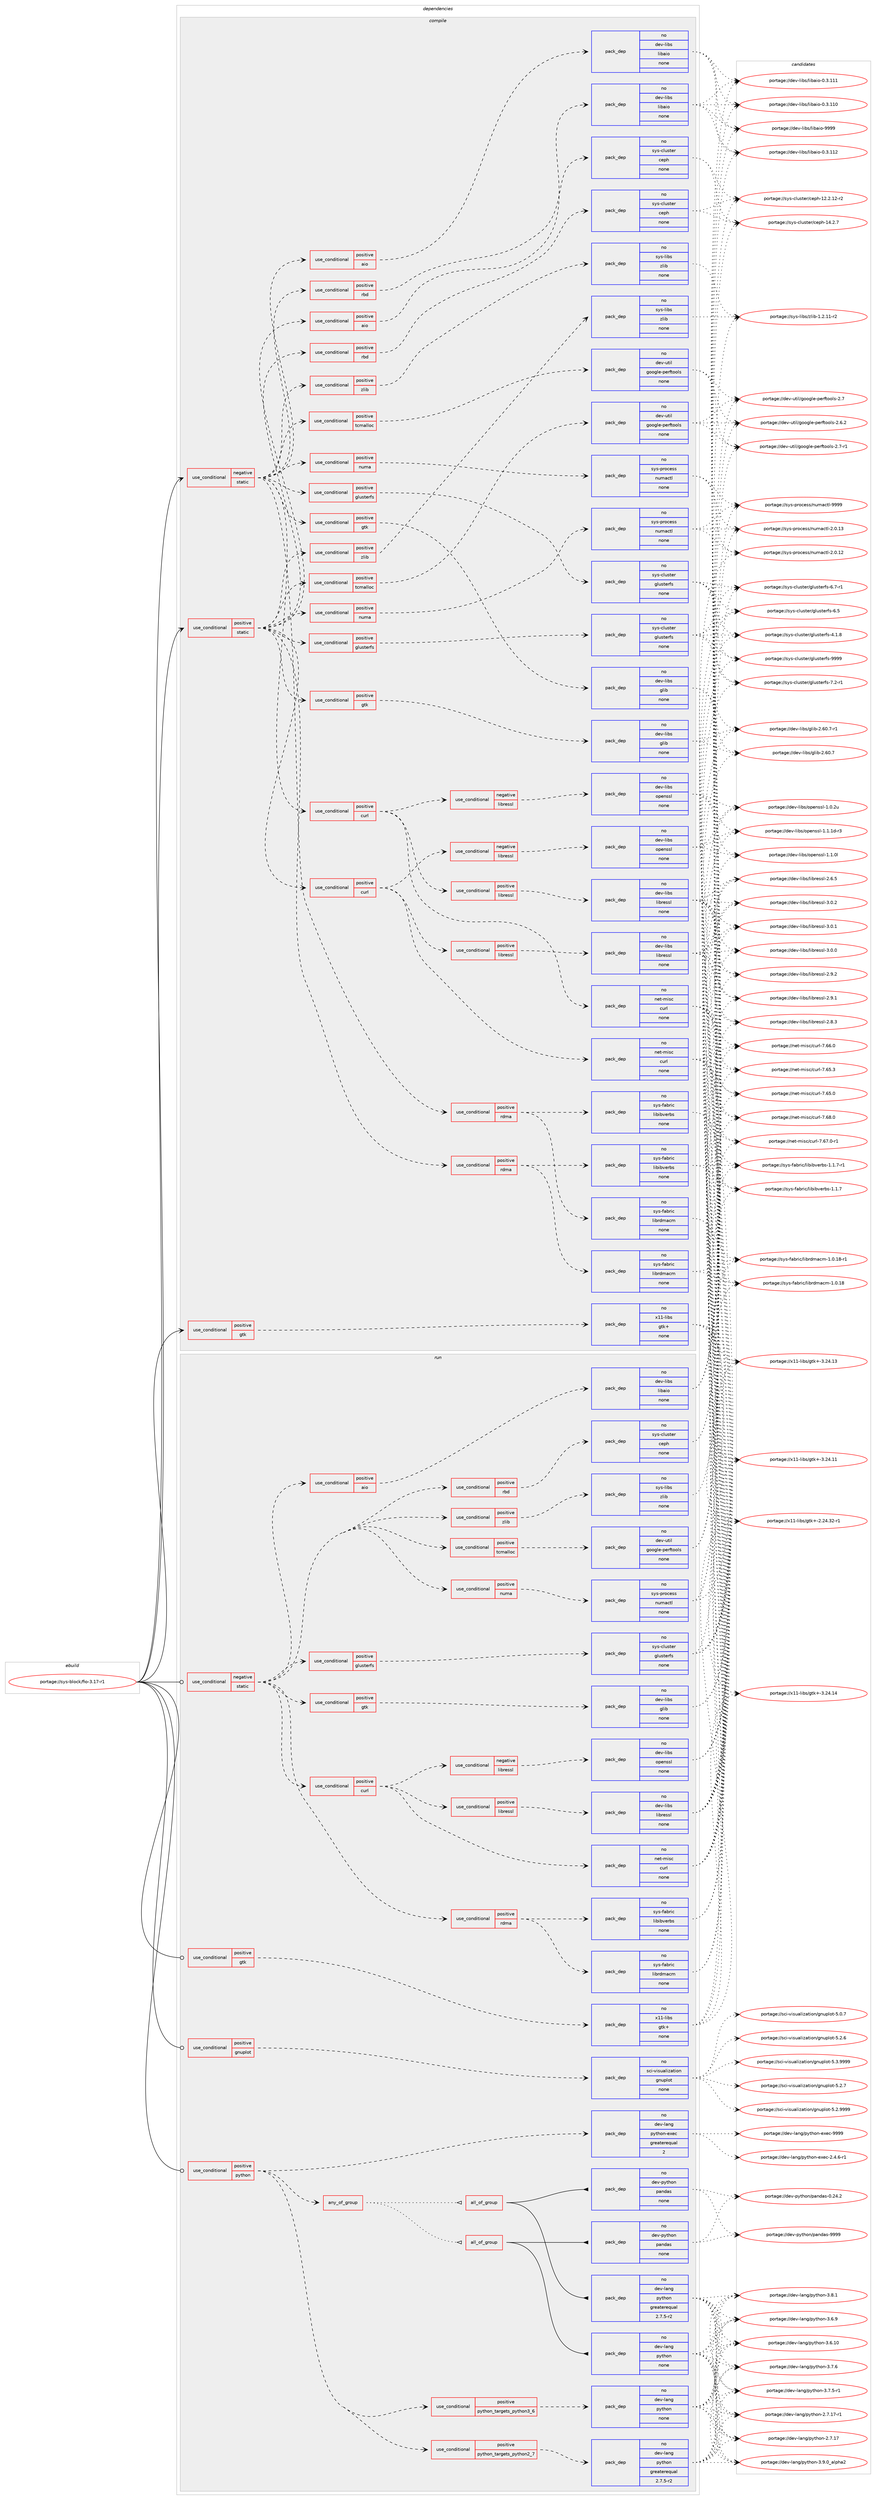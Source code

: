 digraph prolog {

# *************
# Graph options
# *************

newrank=true;
concentrate=true;
compound=true;
graph [rankdir=LR,fontname=Helvetica,fontsize=10,ranksep=1.5];#, ranksep=2.5, nodesep=0.2];
edge  [arrowhead=vee];
node  [fontname=Helvetica,fontsize=10];

# **********
# The ebuild
# **********

subgraph cluster_leftcol {
color=gray;
rank=same;
label=<<i>ebuild</i>>;
id [label="portage://sys-block/fio-3.17-r1", color=red, width=4, href="../sys-block/fio-3.17-r1.svg"];
}

# ****************
# The dependencies
# ****************

subgraph cluster_midcol {
color=gray;
label=<<i>dependencies</i>>;
subgraph cluster_compile {
fillcolor="#eeeeee";
style=filled;
label=<<i>compile</i>>;
subgraph cond10770 {
dependency52211 [label=<<TABLE BORDER="0" CELLBORDER="1" CELLSPACING="0" CELLPADDING="4"><TR><TD ROWSPAN="3" CELLPADDING="10">use_conditional</TD></TR><TR><TD>negative</TD></TR><TR><TD>static</TD></TR></TABLE>>, shape=none, color=red];
subgraph cond10771 {
dependency52212 [label=<<TABLE BORDER="0" CELLBORDER="1" CELLSPACING="0" CELLPADDING="4"><TR><TD ROWSPAN="3" CELLPADDING="10">use_conditional</TD></TR><TR><TD>positive</TD></TR><TR><TD>aio</TD></TR></TABLE>>, shape=none, color=red];
subgraph pack40268 {
dependency52213 [label=<<TABLE BORDER="0" CELLBORDER="1" CELLSPACING="0" CELLPADDING="4" WIDTH="220"><TR><TD ROWSPAN="6" CELLPADDING="30">pack_dep</TD></TR><TR><TD WIDTH="110">no</TD></TR><TR><TD>dev-libs</TD></TR><TR><TD>libaio</TD></TR><TR><TD>none</TD></TR><TR><TD></TD></TR></TABLE>>, shape=none, color=blue];
}
dependency52212:e -> dependency52213:w [weight=20,style="dashed",arrowhead="vee"];
}
dependency52211:e -> dependency52212:w [weight=20,style="dashed",arrowhead="vee"];
subgraph cond10772 {
dependency52214 [label=<<TABLE BORDER="0" CELLBORDER="1" CELLSPACING="0" CELLPADDING="4"><TR><TD ROWSPAN="3" CELLPADDING="10">use_conditional</TD></TR><TR><TD>positive</TD></TR><TR><TD>curl</TD></TR></TABLE>>, shape=none, color=red];
subgraph pack40269 {
dependency52215 [label=<<TABLE BORDER="0" CELLBORDER="1" CELLSPACING="0" CELLPADDING="4" WIDTH="220"><TR><TD ROWSPAN="6" CELLPADDING="30">pack_dep</TD></TR><TR><TD WIDTH="110">no</TD></TR><TR><TD>net-misc</TD></TR><TR><TD>curl</TD></TR><TR><TD>none</TD></TR><TR><TD></TD></TR></TABLE>>, shape=none, color=blue];
}
dependency52214:e -> dependency52215:w [weight=20,style="dashed",arrowhead="vee"];
subgraph cond10773 {
dependency52216 [label=<<TABLE BORDER="0" CELLBORDER="1" CELLSPACING="0" CELLPADDING="4"><TR><TD ROWSPAN="3" CELLPADDING="10">use_conditional</TD></TR><TR><TD>negative</TD></TR><TR><TD>libressl</TD></TR></TABLE>>, shape=none, color=red];
subgraph pack40270 {
dependency52217 [label=<<TABLE BORDER="0" CELLBORDER="1" CELLSPACING="0" CELLPADDING="4" WIDTH="220"><TR><TD ROWSPAN="6" CELLPADDING="30">pack_dep</TD></TR><TR><TD WIDTH="110">no</TD></TR><TR><TD>dev-libs</TD></TR><TR><TD>openssl</TD></TR><TR><TD>none</TD></TR><TR><TD></TD></TR></TABLE>>, shape=none, color=blue];
}
dependency52216:e -> dependency52217:w [weight=20,style="dashed",arrowhead="vee"];
}
dependency52214:e -> dependency52216:w [weight=20,style="dashed",arrowhead="vee"];
subgraph cond10774 {
dependency52218 [label=<<TABLE BORDER="0" CELLBORDER="1" CELLSPACING="0" CELLPADDING="4"><TR><TD ROWSPAN="3" CELLPADDING="10">use_conditional</TD></TR><TR><TD>positive</TD></TR><TR><TD>libressl</TD></TR></TABLE>>, shape=none, color=red];
subgraph pack40271 {
dependency52219 [label=<<TABLE BORDER="0" CELLBORDER="1" CELLSPACING="0" CELLPADDING="4" WIDTH="220"><TR><TD ROWSPAN="6" CELLPADDING="30">pack_dep</TD></TR><TR><TD WIDTH="110">no</TD></TR><TR><TD>dev-libs</TD></TR><TR><TD>libressl</TD></TR><TR><TD>none</TD></TR><TR><TD></TD></TR></TABLE>>, shape=none, color=blue];
}
dependency52218:e -> dependency52219:w [weight=20,style="dashed",arrowhead="vee"];
}
dependency52214:e -> dependency52218:w [weight=20,style="dashed",arrowhead="vee"];
}
dependency52211:e -> dependency52214:w [weight=20,style="dashed",arrowhead="vee"];
subgraph cond10775 {
dependency52220 [label=<<TABLE BORDER="0" CELLBORDER="1" CELLSPACING="0" CELLPADDING="4"><TR><TD ROWSPAN="3" CELLPADDING="10">use_conditional</TD></TR><TR><TD>positive</TD></TR><TR><TD>glusterfs</TD></TR></TABLE>>, shape=none, color=red];
subgraph pack40272 {
dependency52221 [label=<<TABLE BORDER="0" CELLBORDER="1" CELLSPACING="0" CELLPADDING="4" WIDTH="220"><TR><TD ROWSPAN="6" CELLPADDING="30">pack_dep</TD></TR><TR><TD WIDTH="110">no</TD></TR><TR><TD>sys-cluster</TD></TR><TR><TD>glusterfs</TD></TR><TR><TD>none</TD></TR><TR><TD></TD></TR></TABLE>>, shape=none, color=blue];
}
dependency52220:e -> dependency52221:w [weight=20,style="dashed",arrowhead="vee"];
}
dependency52211:e -> dependency52220:w [weight=20,style="dashed",arrowhead="vee"];
subgraph cond10776 {
dependency52222 [label=<<TABLE BORDER="0" CELLBORDER="1" CELLSPACING="0" CELLPADDING="4"><TR><TD ROWSPAN="3" CELLPADDING="10">use_conditional</TD></TR><TR><TD>positive</TD></TR><TR><TD>gtk</TD></TR></TABLE>>, shape=none, color=red];
subgraph pack40273 {
dependency52223 [label=<<TABLE BORDER="0" CELLBORDER="1" CELLSPACING="0" CELLPADDING="4" WIDTH="220"><TR><TD ROWSPAN="6" CELLPADDING="30">pack_dep</TD></TR><TR><TD WIDTH="110">no</TD></TR><TR><TD>dev-libs</TD></TR><TR><TD>glib</TD></TR><TR><TD>none</TD></TR><TR><TD></TD></TR></TABLE>>, shape=none, color=blue];
}
dependency52222:e -> dependency52223:w [weight=20,style="dashed",arrowhead="vee"];
}
dependency52211:e -> dependency52222:w [weight=20,style="dashed",arrowhead="vee"];
subgraph cond10777 {
dependency52224 [label=<<TABLE BORDER="0" CELLBORDER="1" CELLSPACING="0" CELLPADDING="4"><TR><TD ROWSPAN="3" CELLPADDING="10">use_conditional</TD></TR><TR><TD>positive</TD></TR><TR><TD>numa</TD></TR></TABLE>>, shape=none, color=red];
subgraph pack40274 {
dependency52225 [label=<<TABLE BORDER="0" CELLBORDER="1" CELLSPACING="0" CELLPADDING="4" WIDTH="220"><TR><TD ROWSPAN="6" CELLPADDING="30">pack_dep</TD></TR><TR><TD WIDTH="110">no</TD></TR><TR><TD>sys-process</TD></TR><TR><TD>numactl</TD></TR><TR><TD>none</TD></TR><TR><TD></TD></TR></TABLE>>, shape=none, color=blue];
}
dependency52224:e -> dependency52225:w [weight=20,style="dashed",arrowhead="vee"];
}
dependency52211:e -> dependency52224:w [weight=20,style="dashed",arrowhead="vee"];
subgraph cond10778 {
dependency52226 [label=<<TABLE BORDER="0" CELLBORDER="1" CELLSPACING="0" CELLPADDING="4"><TR><TD ROWSPAN="3" CELLPADDING="10">use_conditional</TD></TR><TR><TD>positive</TD></TR><TR><TD>rbd</TD></TR></TABLE>>, shape=none, color=red];
subgraph pack40275 {
dependency52227 [label=<<TABLE BORDER="0" CELLBORDER="1" CELLSPACING="0" CELLPADDING="4" WIDTH="220"><TR><TD ROWSPAN="6" CELLPADDING="30">pack_dep</TD></TR><TR><TD WIDTH="110">no</TD></TR><TR><TD>sys-cluster</TD></TR><TR><TD>ceph</TD></TR><TR><TD>none</TD></TR><TR><TD></TD></TR></TABLE>>, shape=none, color=blue];
}
dependency52226:e -> dependency52227:w [weight=20,style="dashed",arrowhead="vee"];
}
dependency52211:e -> dependency52226:w [weight=20,style="dashed",arrowhead="vee"];
subgraph cond10779 {
dependency52228 [label=<<TABLE BORDER="0" CELLBORDER="1" CELLSPACING="0" CELLPADDING="4"><TR><TD ROWSPAN="3" CELLPADDING="10">use_conditional</TD></TR><TR><TD>positive</TD></TR><TR><TD>rdma</TD></TR></TABLE>>, shape=none, color=red];
subgraph pack40276 {
dependency52229 [label=<<TABLE BORDER="0" CELLBORDER="1" CELLSPACING="0" CELLPADDING="4" WIDTH="220"><TR><TD ROWSPAN="6" CELLPADDING="30">pack_dep</TD></TR><TR><TD WIDTH="110">no</TD></TR><TR><TD>sys-fabric</TD></TR><TR><TD>libibverbs</TD></TR><TR><TD>none</TD></TR><TR><TD></TD></TR></TABLE>>, shape=none, color=blue];
}
dependency52228:e -> dependency52229:w [weight=20,style="dashed",arrowhead="vee"];
subgraph pack40277 {
dependency52230 [label=<<TABLE BORDER="0" CELLBORDER="1" CELLSPACING="0" CELLPADDING="4" WIDTH="220"><TR><TD ROWSPAN="6" CELLPADDING="30">pack_dep</TD></TR><TR><TD WIDTH="110">no</TD></TR><TR><TD>sys-fabric</TD></TR><TR><TD>librdmacm</TD></TR><TR><TD>none</TD></TR><TR><TD></TD></TR></TABLE>>, shape=none, color=blue];
}
dependency52228:e -> dependency52230:w [weight=20,style="dashed",arrowhead="vee"];
}
dependency52211:e -> dependency52228:w [weight=20,style="dashed",arrowhead="vee"];
subgraph cond10780 {
dependency52231 [label=<<TABLE BORDER="0" CELLBORDER="1" CELLSPACING="0" CELLPADDING="4"><TR><TD ROWSPAN="3" CELLPADDING="10">use_conditional</TD></TR><TR><TD>positive</TD></TR><TR><TD>tcmalloc</TD></TR></TABLE>>, shape=none, color=red];
subgraph pack40278 {
dependency52232 [label=<<TABLE BORDER="0" CELLBORDER="1" CELLSPACING="0" CELLPADDING="4" WIDTH="220"><TR><TD ROWSPAN="6" CELLPADDING="30">pack_dep</TD></TR><TR><TD WIDTH="110">no</TD></TR><TR><TD>dev-util</TD></TR><TR><TD>google-perftools</TD></TR><TR><TD>none</TD></TR><TR><TD></TD></TR></TABLE>>, shape=none, color=blue];
}
dependency52231:e -> dependency52232:w [weight=20,style="dashed",arrowhead="vee"];
}
dependency52211:e -> dependency52231:w [weight=20,style="dashed",arrowhead="vee"];
subgraph cond10781 {
dependency52233 [label=<<TABLE BORDER="0" CELLBORDER="1" CELLSPACING="0" CELLPADDING="4"><TR><TD ROWSPAN="3" CELLPADDING="10">use_conditional</TD></TR><TR><TD>positive</TD></TR><TR><TD>zlib</TD></TR></TABLE>>, shape=none, color=red];
subgraph pack40279 {
dependency52234 [label=<<TABLE BORDER="0" CELLBORDER="1" CELLSPACING="0" CELLPADDING="4" WIDTH="220"><TR><TD ROWSPAN="6" CELLPADDING="30">pack_dep</TD></TR><TR><TD WIDTH="110">no</TD></TR><TR><TD>sys-libs</TD></TR><TR><TD>zlib</TD></TR><TR><TD>none</TD></TR><TR><TD></TD></TR></TABLE>>, shape=none, color=blue];
}
dependency52233:e -> dependency52234:w [weight=20,style="dashed",arrowhead="vee"];
}
dependency52211:e -> dependency52233:w [weight=20,style="dashed",arrowhead="vee"];
}
id:e -> dependency52211:w [weight=20,style="solid",arrowhead="vee"];
subgraph cond10782 {
dependency52235 [label=<<TABLE BORDER="0" CELLBORDER="1" CELLSPACING="0" CELLPADDING="4"><TR><TD ROWSPAN="3" CELLPADDING="10">use_conditional</TD></TR><TR><TD>positive</TD></TR><TR><TD>gtk</TD></TR></TABLE>>, shape=none, color=red];
subgraph pack40280 {
dependency52236 [label=<<TABLE BORDER="0" CELLBORDER="1" CELLSPACING="0" CELLPADDING="4" WIDTH="220"><TR><TD ROWSPAN="6" CELLPADDING="30">pack_dep</TD></TR><TR><TD WIDTH="110">no</TD></TR><TR><TD>x11-libs</TD></TR><TR><TD>gtk+</TD></TR><TR><TD>none</TD></TR><TR><TD></TD></TR></TABLE>>, shape=none, color=blue];
}
dependency52235:e -> dependency52236:w [weight=20,style="dashed",arrowhead="vee"];
}
id:e -> dependency52235:w [weight=20,style="solid",arrowhead="vee"];
subgraph cond10783 {
dependency52237 [label=<<TABLE BORDER="0" CELLBORDER="1" CELLSPACING="0" CELLPADDING="4"><TR><TD ROWSPAN="3" CELLPADDING="10">use_conditional</TD></TR><TR><TD>positive</TD></TR><TR><TD>static</TD></TR></TABLE>>, shape=none, color=red];
subgraph cond10784 {
dependency52238 [label=<<TABLE BORDER="0" CELLBORDER="1" CELLSPACING="0" CELLPADDING="4"><TR><TD ROWSPAN="3" CELLPADDING="10">use_conditional</TD></TR><TR><TD>positive</TD></TR><TR><TD>aio</TD></TR></TABLE>>, shape=none, color=red];
subgraph pack40281 {
dependency52239 [label=<<TABLE BORDER="0" CELLBORDER="1" CELLSPACING="0" CELLPADDING="4" WIDTH="220"><TR><TD ROWSPAN="6" CELLPADDING="30">pack_dep</TD></TR><TR><TD WIDTH="110">no</TD></TR><TR><TD>dev-libs</TD></TR><TR><TD>libaio</TD></TR><TR><TD>none</TD></TR><TR><TD></TD></TR></TABLE>>, shape=none, color=blue];
}
dependency52238:e -> dependency52239:w [weight=20,style="dashed",arrowhead="vee"];
}
dependency52237:e -> dependency52238:w [weight=20,style="dashed",arrowhead="vee"];
subgraph cond10785 {
dependency52240 [label=<<TABLE BORDER="0" CELLBORDER="1" CELLSPACING="0" CELLPADDING="4"><TR><TD ROWSPAN="3" CELLPADDING="10">use_conditional</TD></TR><TR><TD>positive</TD></TR><TR><TD>curl</TD></TR></TABLE>>, shape=none, color=red];
subgraph pack40282 {
dependency52241 [label=<<TABLE BORDER="0" CELLBORDER="1" CELLSPACING="0" CELLPADDING="4" WIDTH="220"><TR><TD ROWSPAN="6" CELLPADDING="30">pack_dep</TD></TR><TR><TD WIDTH="110">no</TD></TR><TR><TD>net-misc</TD></TR><TR><TD>curl</TD></TR><TR><TD>none</TD></TR><TR><TD></TD></TR></TABLE>>, shape=none, color=blue];
}
dependency52240:e -> dependency52241:w [weight=20,style="dashed",arrowhead="vee"];
subgraph cond10786 {
dependency52242 [label=<<TABLE BORDER="0" CELLBORDER="1" CELLSPACING="0" CELLPADDING="4"><TR><TD ROWSPAN="3" CELLPADDING="10">use_conditional</TD></TR><TR><TD>negative</TD></TR><TR><TD>libressl</TD></TR></TABLE>>, shape=none, color=red];
subgraph pack40283 {
dependency52243 [label=<<TABLE BORDER="0" CELLBORDER="1" CELLSPACING="0" CELLPADDING="4" WIDTH="220"><TR><TD ROWSPAN="6" CELLPADDING="30">pack_dep</TD></TR><TR><TD WIDTH="110">no</TD></TR><TR><TD>dev-libs</TD></TR><TR><TD>openssl</TD></TR><TR><TD>none</TD></TR><TR><TD></TD></TR></TABLE>>, shape=none, color=blue];
}
dependency52242:e -> dependency52243:w [weight=20,style="dashed",arrowhead="vee"];
}
dependency52240:e -> dependency52242:w [weight=20,style="dashed",arrowhead="vee"];
subgraph cond10787 {
dependency52244 [label=<<TABLE BORDER="0" CELLBORDER="1" CELLSPACING="0" CELLPADDING="4"><TR><TD ROWSPAN="3" CELLPADDING="10">use_conditional</TD></TR><TR><TD>positive</TD></TR><TR><TD>libressl</TD></TR></TABLE>>, shape=none, color=red];
subgraph pack40284 {
dependency52245 [label=<<TABLE BORDER="0" CELLBORDER="1" CELLSPACING="0" CELLPADDING="4" WIDTH="220"><TR><TD ROWSPAN="6" CELLPADDING="30">pack_dep</TD></TR><TR><TD WIDTH="110">no</TD></TR><TR><TD>dev-libs</TD></TR><TR><TD>libressl</TD></TR><TR><TD>none</TD></TR><TR><TD></TD></TR></TABLE>>, shape=none, color=blue];
}
dependency52244:e -> dependency52245:w [weight=20,style="dashed",arrowhead="vee"];
}
dependency52240:e -> dependency52244:w [weight=20,style="dashed",arrowhead="vee"];
}
dependency52237:e -> dependency52240:w [weight=20,style="dashed",arrowhead="vee"];
subgraph cond10788 {
dependency52246 [label=<<TABLE BORDER="0" CELLBORDER="1" CELLSPACING="0" CELLPADDING="4"><TR><TD ROWSPAN="3" CELLPADDING="10">use_conditional</TD></TR><TR><TD>positive</TD></TR><TR><TD>glusterfs</TD></TR></TABLE>>, shape=none, color=red];
subgraph pack40285 {
dependency52247 [label=<<TABLE BORDER="0" CELLBORDER="1" CELLSPACING="0" CELLPADDING="4" WIDTH="220"><TR><TD ROWSPAN="6" CELLPADDING="30">pack_dep</TD></TR><TR><TD WIDTH="110">no</TD></TR><TR><TD>sys-cluster</TD></TR><TR><TD>glusterfs</TD></TR><TR><TD>none</TD></TR><TR><TD></TD></TR></TABLE>>, shape=none, color=blue];
}
dependency52246:e -> dependency52247:w [weight=20,style="dashed",arrowhead="vee"];
}
dependency52237:e -> dependency52246:w [weight=20,style="dashed",arrowhead="vee"];
subgraph cond10789 {
dependency52248 [label=<<TABLE BORDER="0" CELLBORDER="1" CELLSPACING="0" CELLPADDING="4"><TR><TD ROWSPAN="3" CELLPADDING="10">use_conditional</TD></TR><TR><TD>positive</TD></TR><TR><TD>gtk</TD></TR></TABLE>>, shape=none, color=red];
subgraph pack40286 {
dependency52249 [label=<<TABLE BORDER="0" CELLBORDER="1" CELLSPACING="0" CELLPADDING="4" WIDTH="220"><TR><TD ROWSPAN="6" CELLPADDING="30">pack_dep</TD></TR><TR><TD WIDTH="110">no</TD></TR><TR><TD>dev-libs</TD></TR><TR><TD>glib</TD></TR><TR><TD>none</TD></TR><TR><TD></TD></TR></TABLE>>, shape=none, color=blue];
}
dependency52248:e -> dependency52249:w [weight=20,style="dashed",arrowhead="vee"];
}
dependency52237:e -> dependency52248:w [weight=20,style="dashed",arrowhead="vee"];
subgraph cond10790 {
dependency52250 [label=<<TABLE BORDER="0" CELLBORDER="1" CELLSPACING="0" CELLPADDING="4"><TR><TD ROWSPAN="3" CELLPADDING="10">use_conditional</TD></TR><TR><TD>positive</TD></TR><TR><TD>numa</TD></TR></TABLE>>, shape=none, color=red];
subgraph pack40287 {
dependency52251 [label=<<TABLE BORDER="0" CELLBORDER="1" CELLSPACING="0" CELLPADDING="4" WIDTH="220"><TR><TD ROWSPAN="6" CELLPADDING="30">pack_dep</TD></TR><TR><TD WIDTH="110">no</TD></TR><TR><TD>sys-process</TD></TR><TR><TD>numactl</TD></TR><TR><TD>none</TD></TR><TR><TD></TD></TR></TABLE>>, shape=none, color=blue];
}
dependency52250:e -> dependency52251:w [weight=20,style="dashed",arrowhead="vee"];
}
dependency52237:e -> dependency52250:w [weight=20,style="dashed",arrowhead="vee"];
subgraph cond10791 {
dependency52252 [label=<<TABLE BORDER="0" CELLBORDER="1" CELLSPACING="0" CELLPADDING="4"><TR><TD ROWSPAN="3" CELLPADDING="10">use_conditional</TD></TR><TR><TD>positive</TD></TR><TR><TD>rbd</TD></TR></TABLE>>, shape=none, color=red];
subgraph pack40288 {
dependency52253 [label=<<TABLE BORDER="0" CELLBORDER="1" CELLSPACING="0" CELLPADDING="4" WIDTH="220"><TR><TD ROWSPAN="6" CELLPADDING="30">pack_dep</TD></TR><TR><TD WIDTH="110">no</TD></TR><TR><TD>sys-cluster</TD></TR><TR><TD>ceph</TD></TR><TR><TD>none</TD></TR><TR><TD></TD></TR></TABLE>>, shape=none, color=blue];
}
dependency52252:e -> dependency52253:w [weight=20,style="dashed",arrowhead="vee"];
}
dependency52237:e -> dependency52252:w [weight=20,style="dashed",arrowhead="vee"];
subgraph cond10792 {
dependency52254 [label=<<TABLE BORDER="0" CELLBORDER="1" CELLSPACING="0" CELLPADDING="4"><TR><TD ROWSPAN="3" CELLPADDING="10">use_conditional</TD></TR><TR><TD>positive</TD></TR><TR><TD>rdma</TD></TR></TABLE>>, shape=none, color=red];
subgraph pack40289 {
dependency52255 [label=<<TABLE BORDER="0" CELLBORDER="1" CELLSPACING="0" CELLPADDING="4" WIDTH="220"><TR><TD ROWSPAN="6" CELLPADDING="30">pack_dep</TD></TR><TR><TD WIDTH="110">no</TD></TR><TR><TD>sys-fabric</TD></TR><TR><TD>libibverbs</TD></TR><TR><TD>none</TD></TR><TR><TD></TD></TR></TABLE>>, shape=none, color=blue];
}
dependency52254:e -> dependency52255:w [weight=20,style="dashed",arrowhead="vee"];
subgraph pack40290 {
dependency52256 [label=<<TABLE BORDER="0" CELLBORDER="1" CELLSPACING="0" CELLPADDING="4" WIDTH="220"><TR><TD ROWSPAN="6" CELLPADDING="30">pack_dep</TD></TR><TR><TD WIDTH="110">no</TD></TR><TR><TD>sys-fabric</TD></TR><TR><TD>librdmacm</TD></TR><TR><TD>none</TD></TR><TR><TD></TD></TR></TABLE>>, shape=none, color=blue];
}
dependency52254:e -> dependency52256:w [weight=20,style="dashed",arrowhead="vee"];
}
dependency52237:e -> dependency52254:w [weight=20,style="dashed",arrowhead="vee"];
subgraph cond10793 {
dependency52257 [label=<<TABLE BORDER="0" CELLBORDER="1" CELLSPACING="0" CELLPADDING="4"><TR><TD ROWSPAN="3" CELLPADDING="10">use_conditional</TD></TR><TR><TD>positive</TD></TR><TR><TD>tcmalloc</TD></TR></TABLE>>, shape=none, color=red];
subgraph pack40291 {
dependency52258 [label=<<TABLE BORDER="0" CELLBORDER="1" CELLSPACING="0" CELLPADDING="4" WIDTH="220"><TR><TD ROWSPAN="6" CELLPADDING="30">pack_dep</TD></TR><TR><TD WIDTH="110">no</TD></TR><TR><TD>dev-util</TD></TR><TR><TD>google-perftools</TD></TR><TR><TD>none</TD></TR><TR><TD></TD></TR></TABLE>>, shape=none, color=blue];
}
dependency52257:e -> dependency52258:w [weight=20,style="dashed",arrowhead="vee"];
}
dependency52237:e -> dependency52257:w [weight=20,style="dashed",arrowhead="vee"];
subgraph cond10794 {
dependency52259 [label=<<TABLE BORDER="0" CELLBORDER="1" CELLSPACING="0" CELLPADDING="4"><TR><TD ROWSPAN="3" CELLPADDING="10">use_conditional</TD></TR><TR><TD>positive</TD></TR><TR><TD>zlib</TD></TR></TABLE>>, shape=none, color=red];
subgraph pack40292 {
dependency52260 [label=<<TABLE BORDER="0" CELLBORDER="1" CELLSPACING="0" CELLPADDING="4" WIDTH="220"><TR><TD ROWSPAN="6" CELLPADDING="30">pack_dep</TD></TR><TR><TD WIDTH="110">no</TD></TR><TR><TD>sys-libs</TD></TR><TR><TD>zlib</TD></TR><TR><TD>none</TD></TR><TR><TD></TD></TR></TABLE>>, shape=none, color=blue];
}
dependency52259:e -> dependency52260:w [weight=20,style="dashed",arrowhead="vee"];
}
dependency52237:e -> dependency52259:w [weight=20,style="dashed",arrowhead="vee"];
}
id:e -> dependency52237:w [weight=20,style="solid",arrowhead="vee"];
}
subgraph cluster_compileandrun {
fillcolor="#eeeeee";
style=filled;
label=<<i>compile and run</i>>;
}
subgraph cluster_run {
fillcolor="#eeeeee";
style=filled;
label=<<i>run</i>>;
subgraph cond10795 {
dependency52261 [label=<<TABLE BORDER="0" CELLBORDER="1" CELLSPACING="0" CELLPADDING="4"><TR><TD ROWSPAN="3" CELLPADDING="10">use_conditional</TD></TR><TR><TD>negative</TD></TR><TR><TD>static</TD></TR></TABLE>>, shape=none, color=red];
subgraph cond10796 {
dependency52262 [label=<<TABLE BORDER="0" CELLBORDER="1" CELLSPACING="0" CELLPADDING="4"><TR><TD ROWSPAN="3" CELLPADDING="10">use_conditional</TD></TR><TR><TD>positive</TD></TR><TR><TD>aio</TD></TR></TABLE>>, shape=none, color=red];
subgraph pack40293 {
dependency52263 [label=<<TABLE BORDER="0" CELLBORDER="1" CELLSPACING="0" CELLPADDING="4" WIDTH="220"><TR><TD ROWSPAN="6" CELLPADDING="30">pack_dep</TD></TR><TR><TD WIDTH="110">no</TD></TR><TR><TD>dev-libs</TD></TR><TR><TD>libaio</TD></TR><TR><TD>none</TD></TR><TR><TD></TD></TR></TABLE>>, shape=none, color=blue];
}
dependency52262:e -> dependency52263:w [weight=20,style="dashed",arrowhead="vee"];
}
dependency52261:e -> dependency52262:w [weight=20,style="dashed",arrowhead="vee"];
subgraph cond10797 {
dependency52264 [label=<<TABLE BORDER="0" CELLBORDER="1" CELLSPACING="0" CELLPADDING="4"><TR><TD ROWSPAN="3" CELLPADDING="10">use_conditional</TD></TR><TR><TD>positive</TD></TR><TR><TD>curl</TD></TR></TABLE>>, shape=none, color=red];
subgraph pack40294 {
dependency52265 [label=<<TABLE BORDER="0" CELLBORDER="1" CELLSPACING="0" CELLPADDING="4" WIDTH="220"><TR><TD ROWSPAN="6" CELLPADDING="30">pack_dep</TD></TR><TR><TD WIDTH="110">no</TD></TR><TR><TD>net-misc</TD></TR><TR><TD>curl</TD></TR><TR><TD>none</TD></TR><TR><TD></TD></TR></TABLE>>, shape=none, color=blue];
}
dependency52264:e -> dependency52265:w [weight=20,style="dashed",arrowhead="vee"];
subgraph cond10798 {
dependency52266 [label=<<TABLE BORDER="0" CELLBORDER="1" CELLSPACING="0" CELLPADDING="4"><TR><TD ROWSPAN="3" CELLPADDING="10">use_conditional</TD></TR><TR><TD>negative</TD></TR><TR><TD>libressl</TD></TR></TABLE>>, shape=none, color=red];
subgraph pack40295 {
dependency52267 [label=<<TABLE BORDER="0" CELLBORDER="1" CELLSPACING="0" CELLPADDING="4" WIDTH="220"><TR><TD ROWSPAN="6" CELLPADDING="30">pack_dep</TD></TR><TR><TD WIDTH="110">no</TD></TR><TR><TD>dev-libs</TD></TR><TR><TD>openssl</TD></TR><TR><TD>none</TD></TR><TR><TD></TD></TR></TABLE>>, shape=none, color=blue];
}
dependency52266:e -> dependency52267:w [weight=20,style="dashed",arrowhead="vee"];
}
dependency52264:e -> dependency52266:w [weight=20,style="dashed",arrowhead="vee"];
subgraph cond10799 {
dependency52268 [label=<<TABLE BORDER="0" CELLBORDER="1" CELLSPACING="0" CELLPADDING="4"><TR><TD ROWSPAN="3" CELLPADDING="10">use_conditional</TD></TR><TR><TD>positive</TD></TR><TR><TD>libressl</TD></TR></TABLE>>, shape=none, color=red];
subgraph pack40296 {
dependency52269 [label=<<TABLE BORDER="0" CELLBORDER="1" CELLSPACING="0" CELLPADDING="4" WIDTH="220"><TR><TD ROWSPAN="6" CELLPADDING="30">pack_dep</TD></TR><TR><TD WIDTH="110">no</TD></TR><TR><TD>dev-libs</TD></TR><TR><TD>libressl</TD></TR><TR><TD>none</TD></TR><TR><TD></TD></TR></TABLE>>, shape=none, color=blue];
}
dependency52268:e -> dependency52269:w [weight=20,style="dashed",arrowhead="vee"];
}
dependency52264:e -> dependency52268:w [weight=20,style="dashed",arrowhead="vee"];
}
dependency52261:e -> dependency52264:w [weight=20,style="dashed",arrowhead="vee"];
subgraph cond10800 {
dependency52270 [label=<<TABLE BORDER="0" CELLBORDER="1" CELLSPACING="0" CELLPADDING="4"><TR><TD ROWSPAN="3" CELLPADDING="10">use_conditional</TD></TR><TR><TD>positive</TD></TR><TR><TD>glusterfs</TD></TR></TABLE>>, shape=none, color=red];
subgraph pack40297 {
dependency52271 [label=<<TABLE BORDER="0" CELLBORDER="1" CELLSPACING="0" CELLPADDING="4" WIDTH="220"><TR><TD ROWSPAN="6" CELLPADDING="30">pack_dep</TD></TR><TR><TD WIDTH="110">no</TD></TR><TR><TD>sys-cluster</TD></TR><TR><TD>glusterfs</TD></TR><TR><TD>none</TD></TR><TR><TD></TD></TR></TABLE>>, shape=none, color=blue];
}
dependency52270:e -> dependency52271:w [weight=20,style="dashed",arrowhead="vee"];
}
dependency52261:e -> dependency52270:w [weight=20,style="dashed",arrowhead="vee"];
subgraph cond10801 {
dependency52272 [label=<<TABLE BORDER="0" CELLBORDER="1" CELLSPACING="0" CELLPADDING="4"><TR><TD ROWSPAN="3" CELLPADDING="10">use_conditional</TD></TR><TR><TD>positive</TD></TR><TR><TD>gtk</TD></TR></TABLE>>, shape=none, color=red];
subgraph pack40298 {
dependency52273 [label=<<TABLE BORDER="0" CELLBORDER="1" CELLSPACING="0" CELLPADDING="4" WIDTH="220"><TR><TD ROWSPAN="6" CELLPADDING="30">pack_dep</TD></TR><TR><TD WIDTH="110">no</TD></TR><TR><TD>dev-libs</TD></TR><TR><TD>glib</TD></TR><TR><TD>none</TD></TR><TR><TD></TD></TR></TABLE>>, shape=none, color=blue];
}
dependency52272:e -> dependency52273:w [weight=20,style="dashed",arrowhead="vee"];
}
dependency52261:e -> dependency52272:w [weight=20,style="dashed",arrowhead="vee"];
subgraph cond10802 {
dependency52274 [label=<<TABLE BORDER="0" CELLBORDER="1" CELLSPACING="0" CELLPADDING="4"><TR><TD ROWSPAN="3" CELLPADDING="10">use_conditional</TD></TR><TR><TD>positive</TD></TR><TR><TD>numa</TD></TR></TABLE>>, shape=none, color=red];
subgraph pack40299 {
dependency52275 [label=<<TABLE BORDER="0" CELLBORDER="1" CELLSPACING="0" CELLPADDING="4" WIDTH="220"><TR><TD ROWSPAN="6" CELLPADDING="30">pack_dep</TD></TR><TR><TD WIDTH="110">no</TD></TR><TR><TD>sys-process</TD></TR><TR><TD>numactl</TD></TR><TR><TD>none</TD></TR><TR><TD></TD></TR></TABLE>>, shape=none, color=blue];
}
dependency52274:e -> dependency52275:w [weight=20,style="dashed",arrowhead="vee"];
}
dependency52261:e -> dependency52274:w [weight=20,style="dashed",arrowhead="vee"];
subgraph cond10803 {
dependency52276 [label=<<TABLE BORDER="0" CELLBORDER="1" CELLSPACING="0" CELLPADDING="4"><TR><TD ROWSPAN="3" CELLPADDING="10">use_conditional</TD></TR><TR><TD>positive</TD></TR><TR><TD>rbd</TD></TR></TABLE>>, shape=none, color=red];
subgraph pack40300 {
dependency52277 [label=<<TABLE BORDER="0" CELLBORDER="1" CELLSPACING="0" CELLPADDING="4" WIDTH="220"><TR><TD ROWSPAN="6" CELLPADDING="30">pack_dep</TD></TR><TR><TD WIDTH="110">no</TD></TR><TR><TD>sys-cluster</TD></TR><TR><TD>ceph</TD></TR><TR><TD>none</TD></TR><TR><TD></TD></TR></TABLE>>, shape=none, color=blue];
}
dependency52276:e -> dependency52277:w [weight=20,style="dashed",arrowhead="vee"];
}
dependency52261:e -> dependency52276:w [weight=20,style="dashed",arrowhead="vee"];
subgraph cond10804 {
dependency52278 [label=<<TABLE BORDER="0" CELLBORDER="1" CELLSPACING="0" CELLPADDING="4"><TR><TD ROWSPAN="3" CELLPADDING="10">use_conditional</TD></TR><TR><TD>positive</TD></TR><TR><TD>rdma</TD></TR></TABLE>>, shape=none, color=red];
subgraph pack40301 {
dependency52279 [label=<<TABLE BORDER="0" CELLBORDER="1" CELLSPACING="0" CELLPADDING="4" WIDTH="220"><TR><TD ROWSPAN="6" CELLPADDING="30">pack_dep</TD></TR><TR><TD WIDTH="110">no</TD></TR><TR><TD>sys-fabric</TD></TR><TR><TD>libibverbs</TD></TR><TR><TD>none</TD></TR><TR><TD></TD></TR></TABLE>>, shape=none, color=blue];
}
dependency52278:e -> dependency52279:w [weight=20,style="dashed",arrowhead="vee"];
subgraph pack40302 {
dependency52280 [label=<<TABLE BORDER="0" CELLBORDER="1" CELLSPACING="0" CELLPADDING="4" WIDTH="220"><TR><TD ROWSPAN="6" CELLPADDING="30">pack_dep</TD></TR><TR><TD WIDTH="110">no</TD></TR><TR><TD>sys-fabric</TD></TR><TR><TD>librdmacm</TD></TR><TR><TD>none</TD></TR><TR><TD></TD></TR></TABLE>>, shape=none, color=blue];
}
dependency52278:e -> dependency52280:w [weight=20,style="dashed",arrowhead="vee"];
}
dependency52261:e -> dependency52278:w [weight=20,style="dashed",arrowhead="vee"];
subgraph cond10805 {
dependency52281 [label=<<TABLE BORDER="0" CELLBORDER="1" CELLSPACING="0" CELLPADDING="4"><TR><TD ROWSPAN="3" CELLPADDING="10">use_conditional</TD></TR><TR><TD>positive</TD></TR><TR><TD>tcmalloc</TD></TR></TABLE>>, shape=none, color=red];
subgraph pack40303 {
dependency52282 [label=<<TABLE BORDER="0" CELLBORDER="1" CELLSPACING="0" CELLPADDING="4" WIDTH="220"><TR><TD ROWSPAN="6" CELLPADDING="30">pack_dep</TD></TR><TR><TD WIDTH="110">no</TD></TR><TR><TD>dev-util</TD></TR><TR><TD>google-perftools</TD></TR><TR><TD>none</TD></TR><TR><TD></TD></TR></TABLE>>, shape=none, color=blue];
}
dependency52281:e -> dependency52282:w [weight=20,style="dashed",arrowhead="vee"];
}
dependency52261:e -> dependency52281:w [weight=20,style="dashed",arrowhead="vee"];
subgraph cond10806 {
dependency52283 [label=<<TABLE BORDER="0" CELLBORDER="1" CELLSPACING="0" CELLPADDING="4"><TR><TD ROWSPAN="3" CELLPADDING="10">use_conditional</TD></TR><TR><TD>positive</TD></TR><TR><TD>zlib</TD></TR></TABLE>>, shape=none, color=red];
subgraph pack40304 {
dependency52284 [label=<<TABLE BORDER="0" CELLBORDER="1" CELLSPACING="0" CELLPADDING="4" WIDTH="220"><TR><TD ROWSPAN="6" CELLPADDING="30">pack_dep</TD></TR><TR><TD WIDTH="110">no</TD></TR><TR><TD>sys-libs</TD></TR><TR><TD>zlib</TD></TR><TR><TD>none</TD></TR><TR><TD></TD></TR></TABLE>>, shape=none, color=blue];
}
dependency52283:e -> dependency52284:w [weight=20,style="dashed",arrowhead="vee"];
}
dependency52261:e -> dependency52283:w [weight=20,style="dashed",arrowhead="vee"];
}
id:e -> dependency52261:w [weight=20,style="solid",arrowhead="odot"];
subgraph cond10807 {
dependency52285 [label=<<TABLE BORDER="0" CELLBORDER="1" CELLSPACING="0" CELLPADDING="4"><TR><TD ROWSPAN="3" CELLPADDING="10">use_conditional</TD></TR><TR><TD>positive</TD></TR><TR><TD>gnuplot</TD></TR></TABLE>>, shape=none, color=red];
subgraph pack40305 {
dependency52286 [label=<<TABLE BORDER="0" CELLBORDER="1" CELLSPACING="0" CELLPADDING="4" WIDTH="220"><TR><TD ROWSPAN="6" CELLPADDING="30">pack_dep</TD></TR><TR><TD WIDTH="110">no</TD></TR><TR><TD>sci-visualization</TD></TR><TR><TD>gnuplot</TD></TR><TR><TD>none</TD></TR><TR><TD></TD></TR></TABLE>>, shape=none, color=blue];
}
dependency52285:e -> dependency52286:w [weight=20,style="dashed",arrowhead="vee"];
}
id:e -> dependency52285:w [weight=20,style="solid",arrowhead="odot"];
subgraph cond10808 {
dependency52287 [label=<<TABLE BORDER="0" CELLBORDER="1" CELLSPACING="0" CELLPADDING="4"><TR><TD ROWSPAN="3" CELLPADDING="10">use_conditional</TD></TR><TR><TD>positive</TD></TR><TR><TD>gtk</TD></TR></TABLE>>, shape=none, color=red];
subgraph pack40306 {
dependency52288 [label=<<TABLE BORDER="0" CELLBORDER="1" CELLSPACING="0" CELLPADDING="4" WIDTH="220"><TR><TD ROWSPAN="6" CELLPADDING="30">pack_dep</TD></TR><TR><TD WIDTH="110">no</TD></TR><TR><TD>x11-libs</TD></TR><TR><TD>gtk+</TD></TR><TR><TD>none</TD></TR><TR><TD></TD></TR></TABLE>>, shape=none, color=blue];
}
dependency52287:e -> dependency52288:w [weight=20,style="dashed",arrowhead="vee"];
}
id:e -> dependency52287:w [weight=20,style="solid",arrowhead="odot"];
subgraph cond10809 {
dependency52289 [label=<<TABLE BORDER="0" CELLBORDER="1" CELLSPACING="0" CELLPADDING="4"><TR><TD ROWSPAN="3" CELLPADDING="10">use_conditional</TD></TR><TR><TD>positive</TD></TR><TR><TD>python</TD></TR></TABLE>>, shape=none, color=red];
subgraph cond10810 {
dependency52290 [label=<<TABLE BORDER="0" CELLBORDER="1" CELLSPACING="0" CELLPADDING="4"><TR><TD ROWSPAN="3" CELLPADDING="10">use_conditional</TD></TR><TR><TD>positive</TD></TR><TR><TD>python_targets_python2_7</TD></TR></TABLE>>, shape=none, color=red];
subgraph pack40307 {
dependency52291 [label=<<TABLE BORDER="0" CELLBORDER="1" CELLSPACING="0" CELLPADDING="4" WIDTH="220"><TR><TD ROWSPAN="6" CELLPADDING="30">pack_dep</TD></TR><TR><TD WIDTH="110">no</TD></TR><TR><TD>dev-lang</TD></TR><TR><TD>python</TD></TR><TR><TD>greaterequal</TD></TR><TR><TD>2.7.5-r2</TD></TR></TABLE>>, shape=none, color=blue];
}
dependency52290:e -> dependency52291:w [weight=20,style="dashed",arrowhead="vee"];
}
dependency52289:e -> dependency52290:w [weight=20,style="dashed",arrowhead="vee"];
subgraph cond10811 {
dependency52292 [label=<<TABLE BORDER="0" CELLBORDER="1" CELLSPACING="0" CELLPADDING="4"><TR><TD ROWSPAN="3" CELLPADDING="10">use_conditional</TD></TR><TR><TD>positive</TD></TR><TR><TD>python_targets_python3_6</TD></TR></TABLE>>, shape=none, color=red];
subgraph pack40308 {
dependency52293 [label=<<TABLE BORDER="0" CELLBORDER="1" CELLSPACING="0" CELLPADDING="4" WIDTH="220"><TR><TD ROWSPAN="6" CELLPADDING="30">pack_dep</TD></TR><TR><TD WIDTH="110">no</TD></TR><TR><TD>dev-lang</TD></TR><TR><TD>python</TD></TR><TR><TD>none</TD></TR><TR><TD></TD></TR></TABLE>>, shape=none, color=blue];
}
dependency52292:e -> dependency52293:w [weight=20,style="dashed",arrowhead="vee"];
}
dependency52289:e -> dependency52292:w [weight=20,style="dashed",arrowhead="vee"];
subgraph pack40309 {
dependency52294 [label=<<TABLE BORDER="0" CELLBORDER="1" CELLSPACING="0" CELLPADDING="4" WIDTH="220"><TR><TD ROWSPAN="6" CELLPADDING="30">pack_dep</TD></TR><TR><TD WIDTH="110">no</TD></TR><TR><TD>dev-lang</TD></TR><TR><TD>python-exec</TD></TR><TR><TD>greaterequal</TD></TR><TR><TD>2</TD></TR></TABLE>>, shape=none, color=blue];
}
dependency52289:e -> dependency52294:w [weight=20,style="dashed",arrowhead="vee"];
subgraph any1113 {
dependency52295 [label=<<TABLE BORDER="0" CELLBORDER="1" CELLSPACING="0" CELLPADDING="4"><TR><TD CELLPADDING="10">any_of_group</TD></TR></TABLE>>, shape=none, color=red];subgraph all63 {
dependency52296 [label=<<TABLE BORDER="0" CELLBORDER="1" CELLSPACING="0" CELLPADDING="4"><TR><TD CELLPADDING="10">all_of_group</TD></TR></TABLE>>, shape=none, color=red];subgraph pack40310 {
dependency52297 [label=<<TABLE BORDER="0" CELLBORDER="1" CELLSPACING="0" CELLPADDING="4" WIDTH="220"><TR><TD ROWSPAN="6" CELLPADDING="30">pack_dep</TD></TR><TR><TD WIDTH="110">no</TD></TR><TR><TD>dev-lang</TD></TR><TR><TD>python</TD></TR><TR><TD>none</TD></TR><TR><TD></TD></TR></TABLE>>, shape=none, color=blue];
}
dependency52296:e -> dependency52297:w [weight=20,style="solid",arrowhead="inv"];
subgraph pack40311 {
dependency52298 [label=<<TABLE BORDER="0" CELLBORDER="1" CELLSPACING="0" CELLPADDING="4" WIDTH="220"><TR><TD ROWSPAN="6" CELLPADDING="30">pack_dep</TD></TR><TR><TD WIDTH="110">no</TD></TR><TR><TD>dev-python</TD></TR><TR><TD>pandas</TD></TR><TR><TD>none</TD></TR><TR><TD></TD></TR></TABLE>>, shape=none, color=blue];
}
dependency52296:e -> dependency52298:w [weight=20,style="solid",arrowhead="inv"];
}
dependency52295:e -> dependency52296:w [weight=20,style="dotted",arrowhead="oinv"];
subgraph all64 {
dependency52299 [label=<<TABLE BORDER="0" CELLBORDER="1" CELLSPACING="0" CELLPADDING="4"><TR><TD CELLPADDING="10">all_of_group</TD></TR></TABLE>>, shape=none, color=red];subgraph pack40312 {
dependency52300 [label=<<TABLE BORDER="0" CELLBORDER="1" CELLSPACING="0" CELLPADDING="4" WIDTH="220"><TR><TD ROWSPAN="6" CELLPADDING="30">pack_dep</TD></TR><TR><TD WIDTH="110">no</TD></TR><TR><TD>dev-lang</TD></TR><TR><TD>python</TD></TR><TR><TD>greaterequal</TD></TR><TR><TD>2.7.5-r2</TD></TR></TABLE>>, shape=none, color=blue];
}
dependency52299:e -> dependency52300:w [weight=20,style="solid",arrowhead="inv"];
subgraph pack40313 {
dependency52301 [label=<<TABLE BORDER="0" CELLBORDER="1" CELLSPACING="0" CELLPADDING="4" WIDTH="220"><TR><TD ROWSPAN="6" CELLPADDING="30">pack_dep</TD></TR><TR><TD WIDTH="110">no</TD></TR><TR><TD>dev-python</TD></TR><TR><TD>pandas</TD></TR><TR><TD>none</TD></TR><TR><TD></TD></TR></TABLE>>, shape=none, color=blue];
}
dependency52299:e -> dependency52301:w [weight=20,style="solid",arrowhead="inv"];
}
dependency52295:e -> dependency52299:w [weight=20,style="dotted",arrowhead="oinv"];
}
dependency52289:e -> dependency52295:w [weight=20,style="dashed",arrowhead="vee"];
}
id:e -> dependency52289:w [weight=20,style="solid",arrowhead="odot"];
}
}

# **************
# The candidates
# **************

subgraph cluster_choices {
rank=same;
color=gray;
label=<<i>candidates</i>>;

subgraph choice40268 {
color=black;
nodesep=1;
choice10010111845108105981154710810598971051114557575757 [label="portage://dev-libs/libaio-9999", color=red, width=4,href="../dev-libs/libaio-9999.svg"];
choice10010111845108105981154710810598971051114548465146494950 [label="portage://dev-libs/libaio-0.3.112", color=red, width=4,href="../dev-libs/libaio-0.3.112.svg"];
choice10010111845108105981154710810598971051114548465146494949 [label="portage://dev-libs/libaio-0.3.111", color=red, width=4,href="../dev-libs/libaio-0.3.111.svg"];
choice10010111845108105981154710810598971051114548465146494948 [label="portage://dev-libs/libaio-0.3.110", color=red, width=4,href="../dev-libs/libaio-0.3.110.svg"];
dependency52213:e -> choice10010111845108105981154710810598971051114557575757:w [style=dotted,weight="100"];
dependency52213:e -> choice10010111845108105981154710810598971051114548465146494950:w [style=dotted,weight="100"];
dependency52213:e -> choice10010111845108105981154710810598971051114548465146494949:w [style=dotted,weight="100"];
dependency52213:e -> choice10010111845108105981154710810598971051114548465146494948:w [style=dotted,weight="100"];
}
subgraph choice40269 {
color=black;
nodesep=1;
choice1101011164510910511599479911711410845554654564648 [label="portage://net-misc/curl-7.68.0", color=red, width=4,href="../net-misc/curl-7.68.0.svg"];
choice11010111645109105115994799117114108455546545546484511449 [label="portage://net-misc/curl-7.67.0-r1", color=red, width=4,href="../net-misc/curl-7.67.0-r1.svg"];
choice1101011164510910511599479911711410845554654544648 [label="portage://net-misc/curl-7.66.0", color=red, width=4,href="../net-misc/curl-7.66.0.svg"];
choice1101011164510910511599479911711410845554654534651 [label="portage://net-misc/curl-7.65.3", color=red, width=4,href="../net-misc/curl-7.65.3.svg"];
choice1101011164510910511599479911711410845554654534648 [label="portage://net-misc/curl-7.65.0", color=red, width=4,href="../net-misc/curl-7.65.0.svg"];
dependency52215:e -> choice1101011164510910511599479911711410845554654564648:w [style=dotted,weight="100"];
dependency52215:e -> choice11010111645109105115994799117114108455546545546484511449:w [style=dotted,weight="100"];
dependency52215:e -> choice1101011164510910511599479911711410845554654544648:w [style=dotted,weight="100"];
dependency52215:e -> choice1101011164510910511599479911711410845554654534651:w [style=dotted,weight="100"];
dependency52215:e -> choice1101011164510910511599479911711410845554654534648:w [style=dotted,weight="100"];
}
subgraph choice40270 {
color=black;
nodesep=1;
choice1001011184510810598115471111121011101151151084549464946491004511451 [label="portage://dev-libs/openssl-1.1.1d-r3", color=red, width=4,href="../dev-libs/openssl-1.1.1d-r3.svg"];
choice100101118451081059811547111112101110115115108454946494648108 [label="portage://dev-libs/openssl-1.1.0l", color=red, width=4,href="../dev-libs/openssl-1.1.0l.svg"];
choice100101118451081059811547111112101110115115108454946484650117 [label="portage://dev-libs/openssl-1.0.2u", color=red, width=4,href="../dev-libs/openssl-1.0.2u.svg"];
dependency52217:e -> choice1001011184510810598115471111121011101151151084549464946491004511451:w [style=dotted,weight="100"];
dependency52217:e -> choice100101118451081059811547111112101110115115108454946494648108:w [style=dotted,weight="100"];
dependency52217:e -> choice100101118451081059811547111112101110115115108454946484650117:w [style=dotted,weight="100"];
}
subgraph choice40271 {
color=black;
nodesep=1;
choice10010111845108105981154710810598114101115115108455146484650 [label="portage://dev-libs/libressl-3.0.2", color=red, width=4,href="../dev-libs/libressl-3.0.2.svg"];
choice10010111845108105981154710810598114101115115108455146484649 [label="portage://dev-libs/libressl-3.0.1", color=red, width=4,href="../dev-libs/libressl-3.0.1.svg"];
choice10010111845108105981154710810598114101115115108455146484648 [label="portage://dev-libs/libressl-3.0.0", color=red, width=4,href="../dev-libs/libressl-3.0.0.svg"];
choice10010111845108105981154710810598114101115115108455046574650 [label="portage://dev-libs/libressl-2.9.2", color=red, width=4,href="../dev-libs/libressl-2.9.2.svg"];
choice10010111845108105981154710810598114101115115108455046574649 [label="portage://dev-libs/libressl-2.9.1", color=red, width=4,href="../dev-libs/libressl-2.9.1.svg"];
choice10010111845108105981154710810598114101115115108455046564651 [label="portage://dev-libs/libressl-2.8.3", color=red, width=4,href="../dev-libs/libressl-2.8.3.svg"];
choice10010111845108105981154710810598114101115115108455046544653 [label="portage://dev-libs/libressl-2.6.5", color=red, width=4,href="../dev-libs/libressl-2.6.5.svg"];
dependency52219:e -> choice10010111845108105981154710810598114101115115108455146484650:w [style=dotted,weight="100"];
dependency52219:e -> choice10010111845108105981154710810598114101115115108455146484649:w [style=dotted,weight="100"];
dependency52219:e -> choice10010111845108105981154710810598114101115115108455146484648:w [style=dotted,weight="100"];
dependency52219:e -> choice10010111845108105981154710810598114101115115108455046574650:w [style=dotted,weight="100"];
dependency52219:e -> choice10010111845108105981154710810598114101115115108455046574649:w [style=dotted,weight="100"];
dependency52219:e -> choice10010111845108105981154710810598114101115115108455046564651:w [style=dotted,weight="100"];
dependency52219:e -> choice10010111845108105981154710810598114101115115108455046544653:w [style=dotted,weight="100"];
}
subgraph choice40272 {
color=black;
nodesep=1;
choice1151211154599108117115116101114471031081171151161011141021154557575757 [label="portage://sys-cluster/glusterfs-9999", color=red, width=4,href="../sys-cluster/glusterfs-9999.svg"];
choice115121115459910811711511610111447103108117115116101114102115455546504511449 [label="portage://sys-cluster/glusterfs-7.2-r1", color=red, width=4,href="../sys-cluster/glusterfs-7.2-r1.svg"];
choice115121115459910811711511610111447103108117115116101114102115455446554511449 [label="portage://sys-cluster/glusterfs-6.7-r1", color=red, width=4,href="../sys-cluster/glusterfs-6.7-r1.svg"];
choice11512111545991081171151161011144710310811711511610111410211545544653 [label="portage://sys-cluster/glusterfs-6.5", color=red, width=4,href="../sys-cluster/glusterfs-6.5.svg"];
choice115121115459910811711511610111447103108117115116101114102115455246494656 [label="portage://sys-cluster/glusterfs-4.1.8", color=red, width=4,href="../sys-cluster/glusterfs-4.1.8.svg"];
dependency52221:e -> choice1151211154599108117115116101114471031081171151161011141021154557575757:w [style=dotted,weight="100"];
dependency52221:e -> choice115121115459910811711511610111447103108117115116101114102115455546504511449:w [style=dotted,weight="100"];
dependency52221:e -> choice115121115459910811711511610111447103108117115116101114102115455446554511449:w [style=dotted,weight="100"];
dependency52221:e -> choice11512111545991081171151161011144710310811711511610111410211545544653:w [style=dotted,weight="100"];
dependency52221:e -> choice115121115459910811711511610111447103108117115116101114102115455246494656:w [style=dotted,weight="100"];
}
subgraph choice40273 {
color=black;
nodesep=1;
choice10010111845108105981154710310810598455046544846554511449 [label="portage://dev-libs/glib-2.60.7-r1", color=red, width=4,href="../dev-libs/glib-2.60.7-r1.svg"];
choice1001011184510810598115471031081059845504654484655 [label="portage://dev-libs/glib-2.60.7", color=red, width=4,href="../dev-libs/glib-2.60.7.svg"];
dependency52223:e -> choice10010111845108105981154710310810598455046544846554511449:w [style=dotted,weight="100"];
dependency52223:e -> choice1001011184510810598115471031081059845504654484655:w [style=dotted,weight="100"];
}
subgraph choice40274 {
color=black;
nodesep=1;
choice11512111545112114111991011151154711011710997991161084557575757 [label="portage://sys-process/numactl-9999", color=red, width=4,href="../sys-process/numactl-9999.svg"];
choice115121115451121141119910111511547110117109979911610845504648464951 [label="portage://sys-process/numactl-2.0.13", color=red, width=4,href="../sys-process/numactl-2.0.13.svg"];
choice115121115451121141119910111511547110117109979911610845504648464950 [label="portage://sys-process/numactl-2.0.12", color=red, width=4,href="../sys-process/numactl-2.0.12.svg"];
dependency52225:e -> choice11512111545112114111991011151154711011710997991161084557575757:w [style=dotted,weight="100"];
dependency52225:e -> choice115121115451121141119910111511547110117109979911610845504648464951:w [style=dotted,weight="100"];
dependency52225:e -> choice115121115451121141119910111511547110117109979911610845504648464950:w [style=dotted,weight="100"];
}
subgraph choice40275 {
color=black;
nodesep=1;
choice1151211154599108117115116101114479910111210445495246504655 [label="portage://sys-cluster/ceph-14.2.7", color=red, width=4,href="../sys-cluster/ceph-14.2.7.svg"];
choice1151211154599108117115116101114479910111210445495046504649504511450 [label="portage://sys-cluster/ceph-12.2.12-r2", color=red, width=4,href="../sys-cluster/ceph-12.2.12-r2.svg"];
dependency52227:e -> choice1151211154599108117115116101114479910111210445495246504655:w [style=dotted,weight="100"];
dependency52227:e -> choice1151211154599108117115116101114479910111210445495046504649504511450:w [style=dotted,weight="100"];
}
subgraph choice40276 {
color=black;
nodesep=1;
choice11512111545102979811410599471081059810598118101114981154549464946554511449 [label="portage://sys-fabric/libibverbs-1.1.7-r1", color=red, width=4,href="../sys-fabric/libibverbs-1.1.7-r1.svg"];
choice1151211154510297981141059947108105981059811810111498115454946494655 [label="portage://sys-fabric/libibverbs-1.1.7", color=red, width=4,href="../sys-fabric/libibverbs-1.1.7.svg"];
dependency52229:e -> choice11512111545102979811410599471081059810598118101114981154549464946554511449:w [style=dotted,weight="100"];
dependency52229:e -> choice1151211154510297981141059947108105981059811810111498115454946494655:w [style=dotted,weight="100"];
}
subgraph choice40277 {
color=black;
nodesep=1;
choice1151211154510297981141059947108105981141001099799109454946484649564511449 [label="portage://sys-fabric/librdmacm-1.0.18-r1", color=red, width=4,href="../sys-fabric/librdmacm-1.0.18-r1.svg"];
choice115121115451029798114105994710810598114100109979910945494648464956 [label="portage://sys-fabric/librdmacm-1.0.18", color=red, width=4,href="../sys-fabric/librdmacm-1.0.18.svg"];
dependency52230:e -> choice1151211154510297981141059947108105981141001099799109454946484649564511449:w [style=dotted,weight="100"];
dependency52230:e -> choice115121115451029798114105994710810598114100109979910945494648464956:w [style=dotted,weight="100"];
}
subgraph choice40278 {
color=black;
nodesep=1;
choice100101118451171161051084710311111110310810145112101114102116111111108115455046554511449 [label="portage://dev-util/google-perftools-2.7-r1", color=red, width=4,href="../dev-util/google-perftools-2.7-r1.svg"];
choice10010111845117116105108471031111111031081014511210111410211611111110811545504655 [label="portage://dev-util/google-perftools-2.7", color=red, width=4,href="../dev-util/google-perftools-2.7.svg"];
choice100101118451171161051084710311111110310810145112101114102116111111108115455046544650 [label="portage://dev-util/google-perftools-2.6.2", color=red, width=4,href="../dev-util/google-perftools-2.6.2.svg"];
dependency52232:e -> choice100101118451171161051084710311111110310810145112101114102116111111108115455046554511449:w [style=dotted,weight="100"];
dependency52232:e -> choice10010111845117116105108471031111111031081014511210111410211611111110811545504655:w [style=dotted,weight="100"];
dependency52232:e -> choice100101118451171161051084710311111110310810145112101114102116111111108115455046544650:w [style=dotted,weight="100"];
}
subgraph choice40279 {
color=black;
nodesep=1;
choice11512111545108105981154712210810598454946504649494511450 [label="portage://sys-libs/zlib-1.2.11-r2", color=red, width=4,href="../sys-libs/zlib-1.2.11-r2.svg"];
dependency52234:e -> choice11512111545108105981154712210810598454946504649494511450:w [style=dotted,weight="100"];
}
subgraph choice40280 {
color=black;
nodesep=1;
choice1204949451081059811547103116107434551465052464952 [label="portage://x11-libs/gtk+-3.24.14", color=red, width=4,href="../x11-libs/gtk+-3.24.14.svg"];
choice1204949451081059811547103116107434551465052464951 [label="portage://x11-libs/gtk+-3.24.13", color=red, width=4,href="../x11-libs/gtk+-3.24.13.svg"];
choice1204949451081059811547103116107434551465052464949 [label="portage://x11-libs/gtk+-3.24.11", color=red, width=4,href="../x11-libs/gtk+-3.24.11.svg"];
choice12049494510810598115471031161074345504650524651504511449 [label="portage://x11-libs/gtk+-2.24.32-r1", color=red, width=4,href="../x11-libs/gtk+-2.24.32-r1.svg"];
dependency52236:e -> choice1204949451081059811547103116107434551465052464952:w [style=dotted,weight="100"];
dependency52236:e -> choice1204949451081059811547103116107434551465052464951:w [style=dotted,weight="100"];
dependency52236:e -> choice1204949451081059811547103116107434551465052464949:w [style=dotted,weight="100"];
dependency52236:e -> choice12049494510810598115471031161074345504650524651504511449:w [style=dotted,weight="100"];
}
subgraph choice40281 {
color=black;
nodesep=1;
choice10010111845108105981154710810598971051114557575757 [label="portage://dev-libs/libaio-9999", color=red, width=4,href="../dev-libs/libaio-9999.svg"];
choice10010111845108105981154710810598971051114548465146494950 [label="portage://dev-libs/libaio-0.3.112", color=red, width=4,href="../dev-libs/libaio-0.3.112.svg"];
choice10010111845108105981154710810598971051114548465146494949 [label="portage://dev-libs/libaio-0.3.111", color=red, width=4,href="../dev-libs/libaio-0.3.111.svg"];
choice10010111845108105981154710810598971051114548465146494948 [label="portage://dev-libs/libaio-0.3.110", color=red, width=4,href="../dev-libs/libaio-0.3.110.svg"];
dependency52239:e -> choice10010111845108105981154710810598971051114557575757:w [style=dotted,weight="100"];
dependency52239:e -> choice10010111845108105981154710810598971051114548465146494950:w [style=dotted,weight="100"];
dependency52239:e -> choice10010111845108105981154710810598971051114548465146494949:w [style=dotted,weight="100"];
dependency52239:e -> choice10010111845108105981154710810598971051114548465146494948:w [style=dotted,weight="100"];
}
subgraph choice40282 {
color=black;
nodesep=1;
choice1101011164510910511599479911711410845554654564648 [label="portage://net-misc/curl-7.68.0", color=red, width=4,href="../net-misc/curl-7.68.0.svg"];
choice11010111645109105115994799117114108455546545546484511449 [label="portage://net-misc/curl-7.67.0-r1", color=red, width=4,href="../net-misc/curl-7.67.0-r1.svg"];
choice1101011164510910511599479911711410845554654544648 [label="portage://net-misc/curl-7.66.0", color=red, width=4,href="../net-misc/curl-7.66.0.svg"];
choice1101011164510910511599479911711410845554654534651 [label="portage://net-misc/curl-7.65.3", color=red, width=4,href="../net-misc/curl-7.65.3.svg"];
choice1101011164510910511599479911711410845554654534648 [label="portage://net-misc/curl-7.65.0", color=red, width=4,href="../net-misc/curl-7.65.0.svg"];
dependency52241:e -> choice1101011164510910511599479911711410845554654564648:w [style=dotted,weight="100"];
dependency52241:e -> choice11010111645109105115994799117114108455546545546484511449:w [style=dotted,weight="100"];
dependency52241:e -> choice1101011164510910511599479911711410845554654544648:w [style=dotted,weight="100"];
dependency52241:e -> choice1101011164510910511599479911711410845554654534651:w [style=dotted,weight="100"];
dependency52241:e -> choice1101011164510910511599479911711410845554654534648:w [style=dotted,weight="100"];
}
subgraph choice40283 {
color=black;
nodesep=1;
choice1001011184510810598115471111121011101151151084549464946491004511451 [label="portage://dev-libs/openssl-1.1.1d-r3", color=red, width=4,href="../dev-libs/openssl-1.1.1d-r3.svg"];
choice100101118451081059811547111112101110115115108454946494648108 [label="portage://dev-libs/openssl-1.1.0l", color=red, width=4,href="../dev-libs/openssl-1.1.0l.svg"];
choice100101118451081059811547111112101110115115108454946484650117 [label="portage://dev-libs/openssl-1.0.2u", color=red, width=4,href="../dev-libs/openssl-1.0.2u.svg"];
dependency52243:e -> choice1001011184510810598115471111121011101151151084549464946491004511451:w [style=dotted,weight="100"];
dependency52243:e -> choice100101118451081059811547111112101110115115108454946494648108:w [style=dotted,weight="100"];
dependency52243:e -> choice100101118451081059811547111112101110115115108454946484650117:w [style=dotted,weight="100"];
}
subgraph choice40284 {
color=black;
nodesep=1;
choice10010111845108105981154710810598114101115115108455146484650 [label="portage://dev-libs/libressl-3.0.2", color=red, width=4,href="../dev-libs/libressl-3.0.2.svg"];
choice10010111845108105981154710810598114101115115108455146484649 [label="portage://dev-libs/libressl-3.0.1", color=red, width=4,href="../dev-libs/libressl-3.0.1.svg"];
choice10010111845108105981154710810598114101115115108455146484648 [label="portage://dev-libs/libressl-3.0.0", color=red, width=4,href="../dev-libs/libressl-3.0.0.svg"];
choice10010111845108105981154710810598114101115115108455046574650 [label="portage://dev-libs/libressl-2.9.2", color=red, width=4,href="../dev-libs/libressl-2.9.2.svg"];
choice10010111845108105981154710810598114101115115108455046574649 [label="portage://dev-libs/libressl-2.9.1", color=red, width=4,href="../dev-libs/libressl-2.9.1.svg"];
choice10010111845108105981154710810598114101115115108455046564651 [label="portage://dev-libs/libressl-2.8.3", color=red, width=4,href="../dev-libs/libressl-2.8.3.svg"];
choice10010111845108105981154710810598114101115115108455046544653 [label="portage://dev-libs/libressl-2.6.5", color=red, width=4,href="../dev-libs/libressl-2.6.5.svg"];
dependency52245:e -> choice10010111845108105981154710810598114101115115108455146484650:w [style=dotted,weight="100"];
dependency52245:e -> choice10010111845108105981154710810598114101115115108455146484649:w [style=dotted,weight="100"];
dependency52245:e -> choice10010111845108105981154710810598114101115115108455146484648:w [style=dotted,weight="100"];
dependency52245:e -> choice10010111845108105981154710810598114101115115108455046574650:w [style=dotted,weight="100"];
dependency52245:e -> choice10010111845108105981154710810598114101115115108455046574649:w [style=dotted,weight="100"];
dependency52245:e -> choice10010111845108105981154710810598114101115115108455046564651:w [style=dotted,weight="100"];
dependency52245:e -> choice10010111845108105981154710810598114101115115108455046544653:w [style=dotted,weight="100"];
}
subgraph choice40285 {
color=black;
nodesep=1;
choice1151211154599108117115116101114471031081171151161011141021154557575757 [label="portage://sys-cluster/glusterfs-9999", color=red, width=4,href="../sys-cluster/glusterfs-9999.svg"];
choice115121115459910811711511610111447103108117115116101114102115455546504511449 [label="portage://sys-cluster/glusterfs-7.2-r1", color=red, width=4,href="../sys-cluster/glusterfs-7.2-r1.svg"];
choice115121115459910811711511610111447103108117115116101114102115455446554511449 [label="portage://sys-cluster/glusterfs-6.7-r1", color=red, width=4,href="../sys-cluster/glusterfs-6.7-r1.svg"];
choice11512111545991081171151161011144710310811711511610111410211545544653 [label="portage://sys-cluster/glusterfs-6.5", color=red, width=4,href="../sys-cluster/glusterfs-6.5.svg"];
choice115121115459910811711511610111447103108117115116101114102115455246494656 [label="portage://sys-cluster/glusterfs-4.1.8", color=red, width=4,href="../sys-cluster/glusterfs-4.1.8.svg"];
dependency52247:e -> choice1151211154599108117115116101114471031081171151161011141021154557575757:w [style=dotted,weight="100"];
dependency52247:e -> choice115121115459910811711511610111447103108117115116101114102115455546504511449:w [style=dotted,weight="100"];
dependency52247:e -> choice115121115459910811711511610111447103108117115116101114102115455446554511449:w [style=dotted,weight="100"];
dependency52247:e -> choice11512111545991081171151161011144710310811711511610111410211545544653:w [style=dotted,weight="100"];
dependency52247:e -> choice115121115459910811711511610111447103108117115116101114102115455246494656:w [style=dotted,weight="100"];
}
subgraph choice40286 {
color=black;
nodesep=1;
choice10010111845108105981154710310810598455046544846554511449 [label="portage://dev-libs/glib-2.60.7-r1", color=red, width=4,href="../dev-libs/glib-2.60.7-r1.svg"];
choice1001011184510810598115471031081059845504654484655 [label="portage://dev-libs/glib-2.60.7", color=red, width=4,href="../dev-libs/glib-2.60.7.svg"];
dependency52249:e -> choice10010111845108105981154710310810598455046544846554511449:w [style=dotted,weight="100"];
dependency52249:e -> choice1001011184510810598115471031081059845504654484655:w [style=dotted,weight="100"];
}
subgraph choice40287 {
color=black;
nodesep=1;
choice11512111545112114111991011151154711011710997991161084557575757 [label="portage://sys-process/numactl-9999", color=red, width=4,href="../sys-process/numactl-9999.svg"];
choice115121115451121141119910111511547110117109979911610845504648464951 [label="portage://sys-process/numactl-2.0.13", color=red, width=4,href="../sys-process/numactl-2.0.13.svg"];
choice115121115451121141119910111511547110117109979911610845504648464950 [label="portage://sys-process/numactl-2.0.12", color=red, width=4,href="../sys-process/numactl-2.0.12.svg"];
dependency52251:e -> choice11512111545112114111991011151154711011710997991161084557575757:w [style=dotted,weight="100"];
dependency52251:e -> choice115121115451121141119910111511547110117109979911610845504648464951:w [style=dotted,weight="100"];
dependency52251:e -> choice115121115451121141119910111511547110117109979911610845504648464950:w [style=dotted,weight="100"];
}
subgraph choice40288 {
color=black;
nodesep=1;
choice1151211154599108117115116101114479910111210445495246504655 [label="portage://sys-cluster/ceph-14.2.7", color=red, width=4,href="../sys-cluster/ceph-14.2.7.svg"];
choice1151211154599108117115116101114479910111210445495046504649504511450 [label="portage://sys-cluster/ceph-12.2.12-r2", color=red, width=4,href="../sys-cluster/ceph-12.2.12-r2.svg"];
dependency52253:e -> choice1151211154599108117115116101114479910111210445495246504655:w [style=dotted,weight="100"];
dependency52253:e -> choice1151211154599108117115116101114479910111210445495046504649504511450:w [style=dotted,weight="100"];
}
subgraph choice40289 {
color=black;
nodesep=1;
choice11512111545102979811410599471081059810598118101114981154549464946554511449 [label="portage://sys-fabric/libibverbs-1.1.7-r1", color=red, width=4,href="../sys-fabric/libibverbs-1.1.7-r1.svg"];
choice1151211154510297981141059947108105981059811810111498115454946494655 [label="portage://sys-fabric/libibverbs-1.1.7", color=red, width=4,href="../sys-fabric/libibverbs-1.1.7.svg"];
dependency52255:e -> choice11512111545102979811410599471081059810598118101114981154549464946554511449:w [style=dotted,weight="100"];
dependency52255:e -> choice1151211154510297981141059947108105981059811810111498115454946494655:w [style=dotted,weight="100"];
}
subgraph choice40290 {
color=black;
nodesep=1;
choice1151211154510297981141059947108105981141001099799109454946484649564511449 [label="portage://sys-fabric/librdmacm-1.0.18-r1", color=red, width=4,href="../sys-fabric/librdmacm-1.0.18-r1.svg"];
choice115121115451029798114105994710810598114100109979910945494648464956 [label="portage://sys-fabric/librdmacm-1.0.18", color=red, width=4,href="../sys-fabric/librdmacm-1.0.18.svg"];
dependency52256:e -> choice1151211154510297981141059947108105981141001099799109454946484649564511449:w [style=dotted,weight="100"];
dependency52256:e -> choice115121115451029798114105994710810598114100109979910945494648464956:w [style=dotted,weight="100"];
}
subgraph choice40291 {
color=black;
nodesep=1;
choice100101118451171161051084710311111110310810145112101114102116111111108115455046554511449 [label="portage://dev-util/google-perftools-2.7-r1", color=red, width=4,href="../dev-util/google-perftools-2.7-r1.svg"];
choice10010111845117116105108471031111111031081014511210111410211611111110811545504655 [label="portage://dev-util/google-perftools-2.7", color=red, width=4,href="../dev-util/google-perftools-2.7.svg"];
choice100101118451171161051084710311111110310810145112101114102116111111108115455046544650 [label="portage://dev-util/google-perftools-2.6.2", color=red, width=4,href="../dev-util/google-perftools-2.6.2.svg"];
dependency52258:e -> choice100101118451171161051084710311111110310810145112101114102116111111108115455046554511449:w [style=dotted,weight="100"];
dependency52258:e -> choice10010111845117116105108471031111111031081014511210111410211611111110811545504655:w [style=dotted,weight="100"];
dependency52258:e -> choice100101118451171161051084710311111110310810145112101114102116111111108115455046544650:w [style=dotted,weight="100"];
}
subgraph choice40292 {
color=black;
nodesep=1;
choice11512111545108105981154712210810598454946504649494511450 [label="portage://sys-libs/zlib-1.2.11-r2", color=red, width=4,href="../sys-libs/zlib-1.2.11-r2.svg"];
dependency52260:e -> choice11512111545108105981154712210810598454946504649494511450:w [style=dotted,weight="100"];
}
subgraph choice40293 {
color=black;
nodesep=1;
choice10010111845108105981154710810598971051114557575757 [label="portage://dev-libs/libaio-9999", color=red, width=4,href="../dev-libs/libaio-9999.svg"];
choice10010111845108105981154710810598971051114548465146494950 [label="portage://dev-libs/libaio-0.3.112", color=red, width=4,href="../dev-libs/libaio-0.3.112.svg"];
choice10010111845108105981154710810598971051114548465146494949 [label="portage://dev-libs/libaio-0.3.111", color=red, width=4,href="../dev-libs/libaio-0.3.111.svg"];
choice10010111845108105981154710810598971051114548465146494948 [label="portage://dev-libs/libaio-0.3.110", color=red, width=4,href="../dev-libs/libaio-0.3.110.svg"];
dependency52263:e -> choice10010111845108105981154710810598971051114557575757:w [style=dotted,weight="100"];
dependency52263:e -> choice10010111845108105981154710810598971051114548465146494950:w [style=dotted,weight="100"];
dependency52263:e -> choice10010111845108105981154710810598971051114548465146494949:w [style=dotted,weight="100"];
dependency52263:e -> choice10010111845108105981154710810598971051114548465146494948:w [style=dotted,weight="100"];
}
subgraph choice40294 {
color=black;
nodesep=1;
choice1101011164510910511599479911711410845554654564648 [label="portage://net-misc/curl-7.68.0", color=red, width=4,href="../net-misc/curl-7.68.0.svg"];
choice11010111645109105115994799117114108455546545546484511449 [label="portage://net-misc/curl-7.67.0-r1", color=red, width=4,href="../net-misc/curl-7.67.0-r1.svg"];
choice1101011164510910511599479911711410845554654544648 [label="portage://net-misc/curl-7.66.0", color=red, width=4,href="../net-misc/curl-7.66.0.svg"];
choice1101011164510910511599479911711410845554654534651 [label="portage://net-misc/curl-7.65.3", color=red, width=4,href="../net-misc/curl-7.65.3.svg"];
choice1101011164510910511599479911711410845554654534648 [label="portage://net-misc/curl-7.65.0", color=red, width=4,href="../net-misc/curl-7.65.0.svg"];
dependency52265:e -> choice1101011164510910511599479911711410845554654564648:w [style=dotted,weight="100"];
dependency52265:e -> choice11010111645109105115994799117114108455546545546484511449:w [style=dotted,weight="100"];
dependency52265:e -> choice1101011164510910511599479911711410845554654544648:w [style=dotted,weight="100"];
dependency52265:e -> choice1101011164510910511599479911711410845554654534651:w [style=dotted,weight="100"];
dependency52265:e -> choice1101011164510910511599479911711410845554654534648:w [style=dotted,weight="100"];
}
subgraph choice40295 {
color=black;
nodesep=1;
choice1001011184510810598115471111121011101151151084549464946491004511451 [label="portage://dev-libs/openssl-1.1.1d-r3", color=red, width=4,href="../dev-libs/openssl-1.1.1d-r3.svg"];
choice100101118451081059811547111112101110115115108454946494648108 [label="portage://dev-libs/openssl-1.1.0l", color=red, width=4,href="../dev-libs/openssl-1.1.0l.svg"];
choice100101118451081059811547111112101110115115108454946484650117 [label="portage://dev-libs/openssl-1.0.2u", color=red, width=4,href="../dev-libs/openssl-1.0.2u.svg"];
dependency52267:e -> choice1001011184510810598115471111121011101151151084549464946491004511451:w [style=dotted,weight="100"];
dependency52267:e -> choice100101118451081059811547111112101110115115108454946494648108:w [style=dotted,weight="100"];
dependency52267:e -> choice100101118451081059811547111112101110115115108454946484650117:w [style=dotted,weight="100"];
}
subgraph choice40296 {
color=black;
nodesep=1;
choice10010111845108105981154710810598114101115115108455146484650 [label="portage://dev-libs/libressl-3.0.2", color=red, width=4,href="../dev-libs/libressl-3.0.2.svg"];
choice10010111845108105981154710810598114101115115108455146484649 [label="portage://dev-libs/libressl-3.0.1", color=red, width=4,href="../dev-libs/libressl-3.0.1.svg"];
choice10010111845108105981154710810598114101115115108455146484648 [label="portage://dev-libs/libressl-3.0.0", color=red, width=4,href="../dev-libs/libressl-3.0.0.svg"];
choice10010111845108105981154710810598114101115115108455046574650 [label="portage://dev-libs/libressl-2.9.2", color=red, width=4,href="../dev-libs/libressl-2.9.2.svg"];
choice10010111845108105981154710810598114101115115108455046574649 [label="portage://dev-libs/libressl-2.9.1", color=red, width=4,href="../dev-libs/libressl-2.9.1.svg"];
choice10010111845108105981154710810598114101115115108455046564651 [label="portage://dev-libs/libressl-2.8.3", color=red, width=4,href="../dev-libs/libressl-2.8.3.svg"];
choice10010111845108105981154710810598114101115115108455046544653 [label="portage://dev-libs/libressl-2.6.5", color=red, width=4,href="../dev-libs/libressl-2.6.5.svg"];
dependency52269:e -> choice10010111845108105981154710810598114101115115108455146484650:w [style=dotted,weight="100"];
dependency52269:e -> choice10010111845108105981154710810598114101115115108455146484649:w [style=dotted,weight="100"];
dependency52269:e -> choice10010111845108105981154710810598114101115115108455146484648:w [style=dotted,weight="100"];
dependency52269:e -> choice10010111845108105981154710810598114101115115108455046574650:w [style=dotted,weight="100"];
dependency52269:e -> choice10010111845108105981154710810598114101115115108455046574649:w [style=dotted,weight="100"];
dependency52269:e -> choice10010111845108105981154710810598114101115115108455046564651:w [style=dotted,weight="100"];
dependency52269:e -> choice10010111845108105981154710810598114101115115108455046544653:w [style=dotted,weight="100"];
}
subgraph choice40297 {
color=black;
nodesep=1;
choice1151211154599108117115116101114471031081171151161011141021154557575757 [label="portage://sys-cluster/glusterfs-9999", color=red, width=4,href="../sys-cluster/glusterfs-9999.svg"];
choice115121115459910811711511610111447103108117115116101114102115455546504511449 [label="portage://sys-cluster/glusterfs-7.2-r1", color=red, width=4,href="../sys-cluster/glusterfs-7.2-r1.svg"];
choice115121115459910811711511610111447103108117115116101114102115455446554511449 [label="portage://sys-cluster/glusterfs-6.7-r1", color=red, width=4,href="../sys-cluster/glusterfs-6.7-r1.svg"];
choice11512111545991081171151161011144710310811711511610111410211545544653 [label="portage://sys-cluster/glusterfs-6.5", color=red, width=4,href="../sys-cluster/glusterfs-6.5.svg"];
choice115121115459910811711511610111447103108117115116101114102115455246494656 [label="portage://sys-cluster/glusterfs-4.1.8", color=red, width=4,href="../sys-cluster/glusterfs-4.1.8.svg"];
dependency52271:e -> choice1151211154599108117115116101114471031081171151161011141021154557575757:w [style=dotted,weight="100"];
dependency52271:e -> choice115121115459910811711511610111447103108117115116101114102115455546504511449:w [style=dotted,weight="100"];
dependency52271:e -> choice115121115459910811711511610111447103108117115116101114102115455446554511449:w [style=dotted,weight="100"];
dependency52271:e -> choice11512111545991081171151161011144710310811711511610111410211545544653:w [style=dotted,weight="100"];
dependency52271:e -> choice115121115459910811711511610111447103108117115116101114102115455246494656:w [style=dotted,weight="100"];
}
subgraph choice40298 {
color=black;
nodesep=1;
choice10010111845108105981154710310810598455046544846554511449 [label="portage://dev-libs/glib-2.60.7-r1", color=red, width=4,href="../dev-libs/glib-2.60.7-r1.svg"];
choice1001011184510810598115471031081059845504654484655 [label="portage://dev-libs/glib-2.60.7", color=red, width=4,href="../dev-libs/glib-2.60.7.svg"];
dependency52273:e -> choice10010111845108105981154710310810598455046544846554511449:w [style=dotted,weight="100"];
dependency52273:e -> choice1001011184510810598115471031081059845504654484655:w [style=dotted,weight="100"];
}
subgraph choice40299 {
color=black;
nodesep=1;
choice11512111545112114111991011151154711011710997991161084557575757 [label="portage://sys-process/numactl-9999", color=red, width=4,href="../sys-process/numactl-9999.svg"];
choice115121115451121141119910111511547110117109979911610845504648464951 [label="portage://sys-process/numactl-2.0.13", color=red, width=4,href="../sys-process/numactl-2.0.13.svg"];
choice115121115451121141119910111511547110117109979911610845504648464950 [label="portage://sys-process/numactl-2.0.12", color=red, width=4,href="../sys-process/numactl-2.0.12.svg"];
dependency52275:e -> choice11512111545112114111991011151154711011710997991161084557575757:w [style=dotted,weight="100"];
dependency52275:e -> choice115121115451121141119910111511547110117109979911610845504648464951:w [style=dotted,weight="100"];
dependency52275:e -> choice115121115451121141119910111511547110117109979911610845504648464950:w [style=dotted,weight="100"];
}
subgraph choice40300 {
color=black;
nodesep=1;
choice1151211154599108117115116101114479910111210445495246504655 [label="portage://sys-cluster/ceph-14.2.7", color=red, width=4,href="../sys-cluster/ceph-14.2.7.svg"];
choice1151211154599108117115116101114479910111210445495046504649504511450 [label="portage://sys-cluster/ceph-12.2.12-r2", color=red, width=4,href="../sys-cluster/ceph-12.2.12-r2.svg"];
dependency52277:e -> choice1151211154599108117115116101114479910111210445495246504655:w [style=dotted,weight="100"];
dependency52277:e -> choice1151211154599108117115116101114479910111210445495046504649504511450:w [style=dotted,weight="100"];
}
subgraph choice40301 {
color=black;
nodesep=1;
choice11512111545102979811410599471081059810598118101114981154549464946554511449 [label="portage://sys-fabric/libibverbs-1.1.7-r1", color=red, width=4,href="../sys-fabric/libibverbs-1.1.7-r1.svg"];
choice1151211154510297981141059947108105981059811810111498115454946494655 [label="portage://sys-fabric/libibverbs-1.1.7", color=red, width=4,href="../sys-fabric/libibverbs-1.1.7.svg"];
dependency52279:e -> choice11512111545102979811410599471081059810598118101114981154549464946554511449:w [style=dotted,weight="100"];
dependency52279:e -> choice1151211154510297981141059947108105981059811810111498115454946494655:w [style=dotted,weight="100"];
}
subgraph choice40302 {
color=black;
nodesep=1;
choice1151211154510297981141059947108105981141001099799109454946484649564511449 [label="portage://sys-fabric/librdmacm-1.0.18-r1", color=red, width=4,href="../sys-fabric/librdmacm-1.0.18-r1.svg"];
choice115121115451029798114105994710810598114100109979910945494648464956 [label="portage://sys-fabric/librdmacm-1.0.18", color=red, width=4,href="../sys-fabric/librdmacm-1.0.18.svg"];
dependency52280:e -> choice1151211154510297981141059947108105981141001099799109454946484649564511449:w [style=dotted,weight="100"];
dependency52280:e -> choice115121115451029798114105994710810598114100109979910945494648464956:w [style=dotted,weight="100"];
}
subgraph choice40303 {
color=black;
nodesep=1;
choice100101118451171161051084710311111110310810145112101114102116111111108115455046554511449 [label="portage://dev-util/google-perftools-2.7-r1", color=red, width=4,href="../dev-util/google-perftools-2.7-r1.svg"];
choice10010111845117116105108471031111111031081014511210111410211611111110811545504655 [label="portage://dev-util/google-perftools-2.7", color=red, width=4,href="../dev-util/google-perftools-2.7.svg"];
choice100101118451171161051084710311111110310810145112101114102116111111108115455046544650 [label="portage://dev-util/google-perftools-2.6.2", color=red, width=4,href="../dev-util/google-perftools-2.6.2.svg"];
dependency52282:e -> choice100101118451171161051084710311111110310810145112101114102116111111108115455046554511449:w [style=dotted,weight="100"];
dependency52282:e -> choice10010111845117116105108471031111111031081014511210111410211611111110811545504655:w [style=dotted,weight="100"];
dependency52282:e -> choice100101118451171161051084710311111110310810145112101114102116111111108115455046544650:w [style=dotted,weight="100"];
}
subgraph choice40304 {
color=black;
nodesep=1;
choice11512111545108105981154712210810598454946504649494511450 [label="portage://sys-libs/zlib-1.2.11-r2", color=red, width=4,href="../sys-libs/zlib-1.2.11-r2.svg"];
dependency52284:e -> choice11512111545108105981154712210810598454946504649494511450:w [style=dotted,weight="100"];
}
subgraph choice40305 {
color=black;
nodesep=1;
choice1159910545118105115117971081051229711610511111047103110117112108111116455346514657575757 [label="portage://sci-visualization/gnuplot-5.3.9999", color=red, width=4,href="../sci-visualization/gnuplot-5.3.9999.svg"];
choice1159910545118105115117971081051229711610511111047103110117112108111116455346504657575757 [label="portage://sci-visualization/gnuplot-5.2.9999", color=red, width=4,href="../sci-visualization/gnuplot-5.2.9999.svg"];
choice1159910545118105115117971081051229711610511111047103110117112108111116455346504655 [label="portage://sci-visualization/gnuplot-5.2.7", color=red, width=4,href="../sci-visualization/gnuplot-5.2.7.svg"];
choice1159910545118105115117971081051229711610511111047103110117112108111116455346504654 [label="portage://sci-visualization/gnuplot-5.2.6", color=red, width=4,href="../sci-visualization/gnuplot-5.2.6.svg"];
choice1159910545118105115117971081051229711610511111047103110117112108111116455346484655 [label="portage://sci-visualization/gnuplot-5.0.7", color=red, width=4,href="../sci-visualization/gnuplot-5.0.7.svg"];
dependency52286:e -> choice1159910545118105115117971081051229711610511111047103110117112108111116455346514657575757:w [style=dotted,weight="100"];
dependency52286:e -> choice1159910545118105115117971081051229711610511111047103110117112108111116455346504657575757:w [style=dotted,weight="100"];
dependency52286:e -> choice1159910545118105115117971081051229711610511111047103110117112108111116455346504655:w [style=dotted,weight="100"];
dependency52286:e -> choice1159910545118105115117971081051229711610511111047103110117112108111116455346504654:w [style=dotted,weight="100"];
dependency52286:e -> choice1159910545118105115117971081051229711610511111047103110117112108111116455346484655:w [style=dotted,weight="100"];
}
subgraph choice40306 {
color=black;
nodesep=1;
choice1204949451081059811547103116107434551465052464952 [label="portage://x11-libs/gtk+-3.24.14", color=red, width=4,href="../x11-libs/gtk+-3.24.14.svg"];
choice1204949451081059811547103116107434551465052464951 [label="portage://x11-libs/gtk+-3.24.13", color=red, width=4,href="../x11-libs/gtk+-3.24.13.svg"];
choice1204949451081059811547103116107434551465052464949 [label="portage://x11-libs/gtk+-3.24.11", color=red, width=4,href="../x11-libs/gtk+-3.24.11.svg"];
choice12049494510810598115471031161074345504650524651504511449 [label="portage://x11-libs/gtk+-2.24.32-r1", color=red, width=4,href="../x11-libs/gtk+-2.24.32-r1.svg"];
dependency52288:e -> choice1204949451081059811547103116107434551465052464952:w [style=dotted,weight="100"];
dependency52288:e -> choice1204949451081059811547103116107434551465052464951:w [style=dotted,weight="100"];
dependency52288:e -> choice1204949451081059811547103116107434551465052464949:w [style=dotted,weight="100"];
dependency52288:e -> choice12049494510810598115471031161074345504650524651504511449:w [style=dotted,weight="100"];
}
subgraph choice40307 {
color=black;
nodesep=1;
choice10010111845108971101034711212111610411111045514657464895971081121049750 [label="portage://dev-lang/python-3.9.0_alpha2", color=red, width=4,href="../dev-lang/python-3.9.0_alpha2.svg"];
choice100101118451089711010347112121116104111110455146564649 [label="portage://dev-lang/python-3.8.1", color=red, width=4,href="../dev-lang/python-3.8.1.svg"];
choice100101118451089711010347112121116104111110455146554654 [label="portage://dev-lang/python-3.7.6", color=red, width=4,href="../dev-lang/python-3.7.6.svg"];
choice1001011184510897110103471121211161041111104551465546534511449 [label="portage://dev-lang/python-3.7.5-r1", color=red, width=4,href="../dev-lang/python-3.7.5-r1.svg"];
choice100101118451089711010347112121116104111110455146544657 [label="portage://dev-lang/python-3.6.9", color=red, width=4,href="../dev-lang/python-3.6.9.svg"];
choice10010111845108971101034711212111610411111045514654464948 [label="portage://dev-lang/python-3.6.10", color=red, width=4,href="../dev-lang/python-3.6.10.svg"];
choice100101118451089711010347112121116104111110455046554649554511449 [label="portage://dev-lang/python-2.7.17-r1", color=red, width=4,href="../dev-lang/python-2.7.17-r1.svg"];
choice10010111845108971101034711212111610411111045504655464955 [label="portage://dev-lang/python-2.7.17", color=red, width=4,href="../dev-lang/python-2.7.17.svg"];
dependency52291:e -> choice10010111845108971101034711212111610411111045514657464895971081121049750:w [style=dotted,weight="100"];
dependency52291:e -> choice100101118451089711010347112121116104111110455146564649:w [style=dotted,weight="100"];
dependency52291:e -> choice100101118451089711010347112121116104111110455146554654:w [style=dotted,weight="100"];
dependency52291:e -> choice1001011184510897110103471121211161041111104551465546534511449:w [style=dotted,weight="100"];
dependency52291:e -> choice100101118451089711010347112121116104111110455146544657:w [style=dotted,weight="100"];
dependency52291:e -> choice10010111845108971101034711212111610411111045514654464948:w [style=dotted,weight="100"];
dependency52291:e -> choice100101118451089711010347112121116104111110455046554649554511449:w [style=dotted,weight="100"];
dependency52291:e -> choice10010111845108971101034711212111610411111045504655464955:w [style=dotted,weight="100"];
}
subgraph choice40308 {
color=black;
nodesep=1;
choice10010111845108971101034711212111610411111045514657464895971081121049750 [label="portage://dev-lang/python-3.9.0_alpha2", color=red, width=4,href="../dev-lang/python-3.9.0_alpha2.svg"];
choice100101118451089711010347112121116104111110455146564649 [label="portage://dev-lang/python-3.8.1", color=red, width=4,href="../dev-lang/python-3.8.1.svg"];
choice100101118451089711010347112121116104111110455146554654 [label="portage://dev-lang/python-3.7.6", color=red, width=4,href="../dev-lang/python-3.7.6.svg"];
choice1001011184510897110103471121211161041111104551465546534511449 [label="portage://dev-lang/python-3.7.5-r1", color=red, width=4,href="../dev-lang/python-3.7.5-r1.svg"];
choice100101118451089711010347112121116104111110455146544657 [label="portage://dev-lang/python-3.6.9", color=red, width=4,href="../dev-lang/python-3.6.9.svg"];
choice10010111845108971101034711212111610411111045514654464948 [label="portage://dev-lang/python-3.6.10", color=red, width=4,href="../dev-lang/python-3.6.10.svg"];
choice100101118451089711010347112121116104111110455046554649554511449 [label="portage://dev-lang/python-2.7.17-r1", color=red, width=4,href="../dev-lang/python-2.7.17-r1.svg"];
choice10010111845108971101034711212111610411111045504655464955 [label="portage://dev-lang/python-2.7.17", color=red, width=4,href="../dev-lang/python-2.7.17.svg"];
dependency52293:e -> choice10010111845108971101034711212111610411111045514657464895971081121049750:w [style=dotted,weight="100"];
dependency52293:e -> choice100101118451089711010347112121116104111110455146564649:w [style=dotted,weight="100"];
dependency52293:e -> choice100101118451089711010347112121116104111110455146554654:w [style=dotted,weight="100"];
dependency52293:e -> choice1001011184510897110103471121211161041111104551465546534511449:w [style=dotted,weight="100"];
dependency52293:e -> choice100101118451089711010347112121116104111110455146544657:w [style=dotted,weight="100"];
dependency52293:e -> choice10010111845108971101034711212111610411111045514654464948:w [style=dotted,weight="100"];
dependency52293:e -> choice100101118451089711010347112121116104111110455046554649554511449:w [style=dotted,weight="100"];
dependency52293:e -> choice10010111845108971101034711212111610411111045504655464955:w [style=dotted,weight="100"];
}
subgraph choice40309 {
color=black;
nodesep=1;
choice10010111845108971101034711212111610411111045101120101994557575757 [label="portage://dev-lang/python-exec-9999", color=red, width=4,href="../dev-lang/python-exec-9999.svg"];
choice10010111845108971101034711212111610411111045101120101994550465246544511449 [label="portage://dev-lang/python-exec-2.4.6-r1", color=red, width=4,href="../dev-lang/python-exec-2.4.6-r1.svg"];
dependency52294:e -> choice10010111845108971101034711212111610411111045101120101994557575757:w [style=dotted,weight="100"];
dependency52294:e -> choice10010111845108971101034711212111610411111045101120101994550465246544511449:w [style=dotted,weight="100"];
}
subgraph choice40310 {
color=black;
nodesep=1;
choice10010111845108971101034711212111610411111045514657464895971081121049750 [label="portage://dev-lang/python-3.9.0_alpha2", color=red, width=4,href="../dev-lang/python-3.9.0_alpha2.svg"];
choice100101118451089711010347112121116104111110455146564649 [label="portage://dev-lang/python-3.8.1", color=red, width=4,href="../dev-lang/python-3.8.1.svg"];
choice100101118451089711010347112121116104111110455146554654 [label="portage://dev-lang/python-3.7.6", color=red, width=4,href="../dev-lang/python-3.7.6.svg"];
choice1001011184510897110103471121211161041111104551465546534511449 [label="portage://dev-lang/python-3.7.5-r1", color=red, width=4,href="../dev-lang/python-3.7.5-r1.svg"];
choice100101118451089711010347112121116104111110455146544657 [label="portage://dev-lang/python-3.6.9", color=red, width=4,href="../dev-lang/python-3.6.9.svg"];
choice10010111845108971101034711212111610411111045514654464948 [label="portage://dev-lang/python-3.6.10", color=red, width=4,href="../dev-lang/python-3.6.10.svg"];
choice100101118451089711010347112121116104111110455046554649554511449 [label="portage://dev-lang/python-2.7.17-r1", color=red, width=4,href="../dev-lang/python-2.7.17-r1.svg"];
choice10010111845108971101034711212111610411111045504655464955 [label="portage://dev-lang/python-2.7.17", color=red, width=4,href="../dev-lang/python-2.7.17.svg"];
dependency52297:e -> choice10010111845108971101034711212111610411111045514657464895971081121049750:w [style=dotted,weight="100"];
dependency52297:e -> choice100101118451089711010347112121116104111110455146564649:w [style=dotted,weight="100"];
dependency52297:e -> choice100101118451089711010347112121116104111110455146554654:w [style=dotted,weight="100"];
dependency52297:e -> choice1001011184510897110103471121211161041111104551465546534511449:w [style=dotted,weight="100"];
dependency52297:e -> choice100101118451089711010347112121116104111110455146544657:w [style=dotted,weight="100"];
dependency52297:e -> choice10010111845108971101034711212111610411111045514654464948:w [style=dotted,weight="100"];
dependency52297:e -> choice100101118451089711010347112121116104111110455046554649554511449:w [style=dotted,weight="100"];
dependency52297:e -> choice10010111845108971101034711212111610411111045504655464955:w [style=dotted,weight="100"];
}
subgraph choice40311 {
color=black;
nodesep=1;
choice100101118451121211161041111104711297110100971154557575757 [label="portage://dev-python/pandas-9999", color=red, width=4,href="../dev-python/pandas-9999.svg"];
choice1001011184511212111610411111047112971101009711545484650524650 [label="portage://dev-python/pandas-0.24.2", color=red, width=4,href="../dev-python/pandas-0.24.2.svg"];
dependency52298:e -> choice100101118451121211161041111104711297110100971154557575757:w [style=dotted,weight="100"];
dependency52298:e -> choice1001011184511212111610411111047112971101009711545484650524650:w [style=dotted,weight="100"];
}
subgraph choice40312 {
color=black;
nodesep=1;
choice10010111845108971101034711212111610411111045514657464895971081121049750 [label="portage://dev-lang/python-3.9.0_alpha2", color=red, width=4,href="../dev-lang/python-3.9.0_alpha2.svg"];
choice100101118451089711010347112121116104111110455146564649 [label="portage://dev-lang/python-3.8.1", color=red, width=4,href="../dev-lang/python-3.8.1.svg"];
choice100101118451089711010347112121116104111110455146554654 [label="portage://dev-lang/python-3.7.6", color=red, width=4,href="../dev-lang/python-3.7.6.svg"];
choice1001011184510897110103471121211161041111104551465546534511449 [label="portage://dev-lang/python-3.7.5-r1", color=red, width=4,href="../dev-lang/python-3.7.5-r1.svg"];
choice100101118451089711010347112121116104111110455146544657 [label="portage://dev-lang/python-3.6.9", color=red, width=4,href="../dev-lang/python-3.6.9.svg"];
choice10010111845108971101034711212111610411111045514654464948 [label="portage://dev-lang/python-3.6.10", color=red, width=4,href="../dev-lang/python-3.6.10.svg"];
choice100101118451089711010347112121116104111110455046554649554511449 [label="portage://dev-lang/python-2.7.17-r1", color=red, width=4,href="../dev-lang/python-2.7.17-r1.svg"];
choice10010111845108971101034711212111610411111045504655464955 [label="portage://dev-lang/python-2.7.17", color=red, width=4,href="../dev-lang/python-2.7.17.svg"];
dependency52300:e -> choice10010111845108971101034711212111610411111045514657464895971081121049750:w [style=dotted,weight="100"];
dependency52300:e -> choice100101118451089711010347112121116104111110455146564649:w [style=dotted,weight="100"];
dependency52300:e -> choice100101118451089711010347112121116104111110455146554654:w [style=dotted,weight="100"];
dependency52300:e -> choice1001011184510897110103471121211161041111104551465546534511449:w [style=dotted,weight="100"];
dependency52300:e -> choice100101118451089711010347112121116104111110455146544657:w [style=dotted,weight="100"];
dependency52300:e -> choice10010111845108971101034711212111610411111045514654464948:w [style=dotted,weight="100"];
dependency52300:e -> choice100101118451089711010347112121116104111110455046554649554511449:w [style=dotted,weight="100"];
dependency52300:e -> choice10010111845108971101034711212111610411111045504655464955:w [style=dotted,weight="100"];
}
subgraph choice40313 {
color=black;
nodesep=1;
choice100101118451121211161041111104711297110100971154557575757 [label="portage://dev-python/pandas-9999", color=red, width=4,href="../dev-python/pandas-9999.svg"];
choice1001011184511212111610411111047112971101009711545484650524650 [label="portage://dev-python/pandas-0.24.2", color=red, width=4,href="../dev-python/pandas-0.24.2.svg"];
dependency52301:e -> choice100101118451121211161041111104711297110100971154557575757:w [style=dotted,weight="100"];
dependency52301:e -> choice1001011184511212111610411111047112971101009711545484650524650:w [style=dotted,weight="100"];
}
}

}
